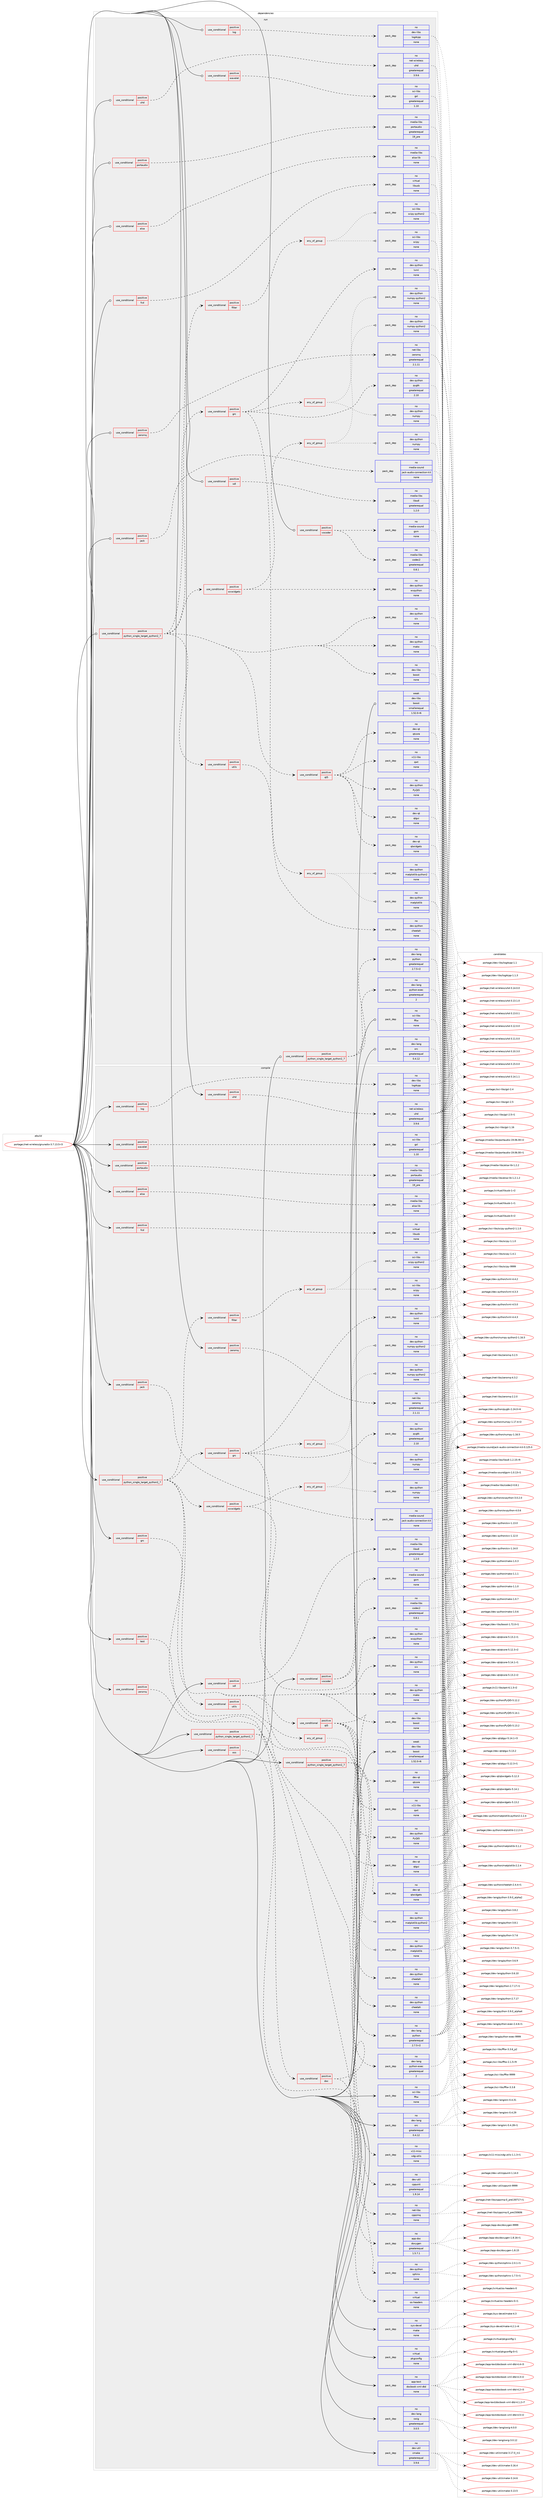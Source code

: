 digraph prolog {

# *************
# Graph options
# *************

newrank=true;
concentrate=true;
compound=true;
graph [rankdir=LR,fontname=Helvetica,fontsize=10,ranksep=1.5];#, ranksep=2.5, nodesep=0.2];
edge  [arrowhead=vee];
node  [fontname=Helvetica,fontsize=10];

# **********
# The ebuild
# **********

subgraph cluster_leftcol {
color=gray;
rank=same;
label=<<i>ebuild</i>>;
id [label="portage://net-wireless/gnuradio-3.7.13.5-r3", color=red, width=4, href="../net-wireless/gnuradio-3.7.13.5-r3.svg"];
}

# ****************
# The dependencies
# ****************

subgraph cluster_midcol {
color=gray;
label=<<i>dependencies</i>>;
subgraph cluster_compile {
fillcolor="#eeeeee";
style=filled;
label=<<i>compile</i>>;
subgraph cond12714 {
dependency65513 [label=<<TABLE BORDER="0" CELLBORDER="1" CELLSPACING="0" CELLPADDING="4"><TR><TD ROWSPAN="3" CELLPADDING="10">use_conditional</TD></TR><TR><TD>positive</TD></TR><TR><TD>alsa</TD></TR></TABLE>>, shape=none, color=red];
subgraph pack51496 {
dependency65514 [label=<<TABLE BORDER="0" CELLBORDER="1" CELLSPACING="0" CELLPADDING="4" WIDTH="220"><TR><TD ROWSPAN="6" CELLPADDING="30">pack_dep</TD></TR><TR><TD WIDTH="110">no</TD></TR><TR><TD>media-libs</TD></TR><TR><TD>alsa-lib</TD></TR><TR><TD>none</TD></TR><TR><TD></TD></TR></TABLE>>, shape=none, color=blue];
}
dependency65513:e -> dependency65514:w [weight=20,style="dashed",arrowhead="vee"];
}
id:e -> dependency65513:w [weight=20,style="solid",arrowhead="vee"];
subgraph cond12715 {
dependency65515 [label=<<TABLE BORDER="0" CELLBORDER="1" CELLSPACING="0" CELLPADDING="4"><TR><TD ROWSPAN="3" CELLPADDING="10">use_conditional</TD></TR><TR><TD>positive</TD></TR><TR><TD>fcd</TD></TR></TABLE>>, shape=none, color=red];
subgraph pack51497 {
dependency65516 [label=<<TABLE BORDER="0" CELLBORDER="1" CELLSPACING="0" CELLPADDING="4" WIDTH="220"><TR><TD ROWSPAN="6" CELLPADDING="30">pack_dep</TD></TR><TR><TD WIDTH="110">no</TD></TR><TR><TD>virtual</TD></TR><TR><TD>libusb</TD></TR><TR><TD>none</TD></TR><TR><TD></TD></TR></TABLE>>, shape=none, color=blue];
}
dependency65515:e -> dependency65516:w [weight=20,style="dashed",arrowhead="vee"];
}
id:e -> dependency65515:w [weight=20,style="solid",arrowhead="vee"];
subgraph cond12716 {
dependency65517 [label=<<TABLE BORDER="0" CELLBORDER="1" CELLSPACING="0" CELLPADDING="4"><TR><TD ROWSPAN="3" CELLPADDING="10">use_conditional</TD></TR><TR><TD>positive</TD></TR><TR><TD>grc</TD></TR></TABLE>>, shape=none, color=red];
subgraph pack51498 {
dependency65518 [label=<<TABLE BORDER="0" CELLBORDER="1" CELLSPACING="0" CELLPADDING="4" WIDTH="220"><TR><TD ROWSPAN="6" CELLPADDING="30">pack_dep</TD></TR><TR><TD WIDTH="110">no</TD></TR><TR><TD>x11-misc</TD></TR><TR><TD>xdg-utils</TD></TR><TR><TD>none</TD></TR><TR><TD></TD></TR></TABLE>>, shape=none, color=blue];
}
dependency65517:e -> dependency65518:w [weight=20,style="dashed",arrowhead="vee"];
}
id:e -> dependency65517:w [weight=20,style="solid",arrowhead="vee"];
subgraph cond12717 {
dependency65519 [label=<<TABLE BORDER="0" CELLBORDER="1" CELLSPACING="0" CELLPADDING="4"><TR><TD ROWSPAN="3" CELLPADDING="10">use_conditional</TD></TR><TR><TD>positive</TD></TR><TR><TD>jack</TD></TR></TABLE>>, shape=none, color=red];
subgraph pack51499 {
dependency65520 [label=<<TABLE BORDER="0" CELLBORDER="1" CELLSPACING="0" CELLPADDING="4" WIDTH="220"><TR><TD ROWSPAN="6" CELLPADDING="30">pack_dep</TD></TR><TR><TD WIDTH="110">no</TD></TR><TR><TD>media-sound</TD></TR><TR><TD>jack-audio-connection-kit</TD></TR><TR><TD>none</TD></TR><TR><TD></TD></TR></TABLE>>, shape=none, color=blue];
}
dependency65519:e -> dependency65520:w [weight=20,style="dashed",arrowhead="vee"];
}
id:e -> dependency65519:w [weight=20,style="solid",arrowhead="vee"];
subgraph cond12718 {
dependency65521 [label=<<TABLE BORDER="0" CELLBORDER="1" CELLSPACING="0" CELLPADDING="4"><TR><TD ROWSPAN="3" CELLPADDING="10">use_conditional</TD></TR><TR><TD>positive</TD></TR><TR><TD>log</TD></TR></TABLE>>, shape=none, color=red];
subgraph pack51500 {
dependency65522 [label=<<TABLE BORDER="0" CELLBORDER="1" CELLSPACING="0" CELLPADDING="4" WIDTH="220"><TR><TD ROWSPAN="6" CELLPADDING="30">pack_dep</TD></TR><TR><TD WIDTH="110">no</TD></TR><TR><TD>dev-libs</TD></TR><TR><TD>log4cpp</TD></TR><TR><TD>none</TD></TR><TR><TD></TD></TR></TABLE>>, shape=none, color=blue];
}
dependency65521:e -> dependency65522:w [weight=20,style="dashed",arrowhead="vee"];
}
id:e -> dependency65521:w [weight=20,style="solid",arrowhead="vee"];
subgraph cond12719 {
dependency65523 [label=<<TABLE BORDER="0" CELLBORDER="1" CELLSPACING="0" CELLPADDING="4"><TR><TD ROWSPAN="3" CELLPADDING="10">use_conditional</TD></TR><TR><TD>positive</TD></TR><TR><TD>oss</TD></TR></TABLE>>, shape=none, color=red];
subgraph pack51501 {
dependency65524 [label=<<TABLE BORDER="0" CELLBORDER="1" CELLSPACING="0" CELLPADDING="4" WIDTH="220"><TR><TD ROWSPAN="6" CELLPADDING="30">pack_dep</TD></TR><TR><TD WIDTH="110">no</TD></TR><TR><TD>virtual</TD></TR><TR><TD>os-headers</TD></TR><TR><TD>none</TD></TR><TR><TD></TD></TR></TABLE>>, shape=none, color=blue];
}
dependency65523:e -> dependency65524:w [weight=20,style="dashed",arrowhead="vee"];
}
id:e -> dependency65523:w [weight=20,style="solid",arrowhead="vee"];
subgraph cond12720 {
dependency65525 [label=<<TABLE BORDER="0" CELLBORDER="1" CELLSPACING="0" CELLPADDING="4"><TR><TD ROWSPAN="3" CELLPADDING="10">use_conditional</TD></TR><TR><TD>positive</TD></TR><TR><TD>portaudio</TD></TR></TABLE>>, shape=none, color=red];
subgraph pack51502 {
dependency65526 [label=<<TABLE BORDER="0" CELLBORDER="1" CELLSPACING="0" CELLPADDING="4" WIDTH="220"><TR><TD ROWSPAN="6" CELLPADDING="30">pack_dep</TD></TR><TR><TD WIDTH="110">no</TD></TR><TR><TD>media-libs</TD></TR><TR><TD>portaudio</TD></TR><TR><TD>greaterequal</TD></TR><TR><TD>19_pre</TD></TR></TABLE>>, shape=none, color=blue];
}
dependency65525:e -> dependency65526:w [weight=20,style="dashed",arrowhead="vee"];
}
id:e -> dependency65525:w [weight=20,style="solid",arrowhead="vee"];
subgraph cond12721 {
dependency65527 [label=<<TABLE BORDER="0" CELLBORDER="1" CELLSPACING="0" CELLPADDING="4"><TR><TD ROWSPAN="3" CELLPADDING="10">use_conditional</TD></TR><TR><TD>positive</TD></TR><TR><TD>python_single_target_python2_7</TD></TR></TABLE>>, shape=none, color=red];
subgraph pack51503 {
dependency65528 [label=<<TABLE BORDER="0" CELLBORDER="1" CELLSPACING="0" CELLPADDING="4" WIDTH="220"><TR><TD ROWSPAN="6" CELLPADDING="30">pack_dep</TD></TR><TR><TD WIDTH="110">no</TD></TR><TR><TD>dev-lang</TD></TR><TR><TD>python</TD></TR><TR><TD>greaterequal</TD></TR><TR><TD>2.7.5-r2</TD></TR></TABLE>>, shape=none, color=blue];
}
dependency65527:e -> dependency65528:w [weight=20,style="dashed",arrowhead="vee"];
subgraph pack51504 {
dependency65529 [label=<<TABLE BORDER="0" CELLBORDER="1" CELLSPACING="0" CELLPADDING="4" WIDTH="220"><TR><TD ROWSPAN="6" CELLPADDING="30">pack_dep</TD></TR><TR><TD WIDTH="110">no</TD></TR><TR><TD>dev-lang</TD></TR><TR><TD>python-exec</TD></TR><TR><TD>greaterequal</TD></TR><TR><TD>2</TD></TR></TABLE>>, shape=none, color=blue];
}
dependency65527:e -> dependency65529:w [weight=20,style="dashed",arrowhead="vee"];
}
id:e -> dependency65527:w [weight=20,style="solid",arrowhead="vee"];
subgraph cond12722 {
dependency65530 [label=<<TABLE BORDER="0" CELLBORDER="1" CELLSPACING="0" CELLPADDING="4"><TR><TD ROWSPAN="3" CELLPADDING="10">use_conditional</TD></TR><TR><TD>positive</TD></TR><TR><TD>python_single_target_python2_7</TD></TR></TABLE>>, shape=none, color=red];
subgraph pack51505 {
dependency65531 [label=<<TABLE BORDER="0" CELLBORDER="1" CELLSPACING="0" CELLPADDING="4" WIDTH="220"><TR><TD ROWSPAN="6" CELLPADDING="30">pack_dep</TD></TR><TR><TD WIDTH="110">no</TD></TR><TR><TD>dev-libs</TD></TR><TR><TD>boost</TD></TR><TR><TD>none</TD></TR><TR><TD></TD></TR></TABLE>>, shape=none, color=blue];
}
dependency65530:e -> dependency65531:w [weight=20,style="dashed",arrowhead="vee"];
subgraph pack51506 {
dependency65532 [label=<<TABLE BORDER="0" CELLBORDER="1" CELLSPACING="0" CELLPADDING="4" WIDTH="220"><TR><TD ROWSPAN="6" CELLPADDING="30">pack_dep</TD></TR><TR><TD WIDTH="110">no</TD></TR><TR><TD>dev-python</TD></TR><TR><TD>mako</TD></TR><TR><TD>none</TD></TR><TR><TD></TD></TR></TABLE>>, shape=none, color=blue];
}
dependency65530:e -> dependency65532:w [weight=20,style="dashed",arrowhead="vee"];
subgraph pack51507 {
dependency65533 [label=<<TABLE BORDER="0" CELLBORDER="1" CELLSPACING="0" CELLPADDING="4" WIDTH="220"><TR><TD ROWSPAN="6" CELLPADDING="30">pack_dep</TD></TR><TR><TD WIDTH="110">no</TD></TR><TR><TD>dev-python</TD></TR><TR><TD>six</TD></TR><TR><TD>none</TD></TR><TR><TD></TD></TR></TABLE>>, shape=none, color=blue];
}
dependency65530:e -> dependency65533:w [weight=20,style="dashed",arrowhead="vee"];
subgraph cond12723 {
dependency65534 [label=<<TABLE BORDER="0" CELLBORDER="1" CELLSPACING="0" CELLPADDING="4"><TR><TD ROWSPAN="3" CELLPADDING="10">use_conditional</TD></TR><TR><TD>positive</TD></TR><TR><TD>filter</TD></TR></TABLE>>, shape=none, color=red];
subgraph any1248 {
dependency65535 [label=<<TABLE BORDER="0" CELLBORDER="1" CELLSPACING="0" CELLPADDING="4"><TR><TD CELLPADDING="10">any_of_group</TD></TR></TABLE>>, shape=none, color=red];subgraph pack51508 {
dependency65536 [label=<<TABLE BORDER="0" CELLBORDER="1" CELLSPACING="0" CELLPADDING="4" WIDTH="220"><TR><TD ROWSPAN="6" CELLPADDING="30">pack_dep</TD></TR><TR><TD WIDTH="110">no</TD></TR><TR><TD>sci-libs</TD></TR><TR><TD>scipy-python2</TD></TR><TR><TD>none</TD></TR><TR><TD></TD></TR></TABLE>>, shape=none, color=blue];
}
dependency65535:e -> dependency65536:w [weight=20,style="dotted",arrowhead="oinv"];
subgraph pack51509 {
dependency65537 [label=<<TABLE BORDER="0" CELLBORDER="1" CELLSPACING="0" CELLPADDING="4" WIDTH="220"><TR><TD ROWSPAN="6" CELLPADDING="30">pack_dep</TD></TR><TR><TD WIDTH="110">no</TD></TR><TR><TD>sci-libs</TD></TR><TR><TD>scipy</TD></TR><TR><TD>none</TD></TR><TR><TD></TD></TR></TABLE>>, shape=none, color=blue];
}
dependency65535:e -> dependency65537:w [weight=20,style="dotted",arrowhead="oinv"];
}
dependency65534:e -> dependency65535:w [weight=20,style="dashed",arrowhead="vee"];
}
dependency65530:e -> dependency65534:w [weight=20,style="dashed",arrowhead="vee"];
subgraph cond12724 {
dependency65538 [label=<<TABLE BORDER="0" CELLBORDER="1" CELLSPACING="0" CELLPADDING="4"><TR><TD ROWSPAN="3" CELLPADDING="10">use_conditional</TD></TR><TR><TD>positive</TD></TR><TR><TD>grc</TD></TR></TABLE>>, shape=none, color=red];
subgraph pack51510 {
dependency65539 [label=<<TABLE BORDER="0" CELLBORDER="1" CELLSPACING="0" CELLPADDING="4" WIDTH="220"><TR><TD ROWSPAN="6" CELLPADDING="30">pack_dep</TD></TR><TR><TD WIDTH="110">no</TD></TR><TR><TD>dev-python</TD></TR><TR><TD>cheetah</TD></TR><TR><TD>none</TD></TR><TR><TD></TD></TR></TABLE>>, shape=none, color=blue];
}
dependency65538:e -> dependency65539:w [weight=20,style="dashed",arrowhead="vee"];
subgraph pack51511 {
dependency65540 [label=<<TABLE BORDER="0" CELLBORDER="1" CELLSPACING="0" CELLPADDING="4" WIDTH="220"><TR><TD ROWSPAN="6" CELLPADDING="30">pack_dep</TD></TR><TR><TD WIDTH="110">no</TD></TR><TR><TD>dev-python</TD></TR><TR><TD>lxml</TD></TR><TR><TD>none</TD></TR><TR><TD></TD></TR></TABLE>>, shape=none, color=blue];
}
dependency65538:e -> dependency65540:w [weight=20,style="dashed",arrowhead="vee"];
subgraph pack51512 {
dependency65541 [label=<<TABLE BORDER="0" CELLBORDER="1" CELLSPACING="0" CELLPADDING="4" WIDTH="220"><TR><TD ROWSPAN="6" CELLPADDING="30">pack_dep</TD></TR><TR><TD WIDTH="110">no</TD></TR><TR><TD>dev-python</TD></TR><TR><TD>pygtk</TD></TR><TR><TD>greaterequal</TD></TR><TR><TD>2.10</TD></TR></TABLE>>, shape=none, color=blue];
}
dependency65538:e -> dependency65541:w [weight=20,style="dashed",arrowhead="vee"];
subgraph any1249 {
dependency65542 [label=<<TABLE BORDER="0" CELLBORDER="1" CELLSPACING="0" CELLPADDING="4"><TR><TD CELLPADDING="10">any_of_group</TD></TR></TABLE>>, shape=none, color=red];subgraph pack51513 {
dependency65543 [label=<<TABLE BORDER="0" CELLBORDER="1" CELLSPACING="0" CELLPADDING="4" WIDTH="220"><TR><TD ROWSPAN="6" CELLPADDING="30">pack_dep</TD></TR><TR><TD WIDTH="110">no</TD></TR><TR><TD>dev-python</TD></TR><TR><TD>numpy-python2</TD></TR><TR><TD>none</TD></TR><TR><TD></TD></TR></TABLE>>, shape=none, color=blue];
}
dependency65542:e -> dependency65543:w [weight=20,style="dotted",arrowhead="oinv"];
subgraph pack51514 {
dependency65544 [label=<<TABLE BORDER="0" CELLBORDER="1" CELLSPACING="0" CELLPADDING="4" WIDTH="220"><TR><TD ROWSPAN="6" CELLPADDING="30">pack_dep</TD></TR><TR><TD WIDTH="110">no</TD></TR><TR><TD>dev-python</TD></TR><TR><TD>numpy</TD></TR><TR><TD>none</TD></TR><TR><TD></TD></TR></TABLE>>, shape=none, color=blue];
}
dependency65542:e -> dependency65544:w [weight=20,style="dotted",arrowhead="oinv"];
}
dependency65538:e -> dependency65542:w [weight=20,style="dashed",arrowhead="vee"];
}
dependency65530:e -> dependency65538:w [weight=20,style="dashed",arrowhead="vee"];
subgraph cond12725 {
dependency65545 [label=<<TABLE BORDER="0" CELLBORDER="1" CELLSPACING="0" CELLPADDING="4"><TR><TD ROWSPAN="3" CELLPADDING="10">use_conditional</TD></TR><TR><TD>positive</TD></TR><TR><TD>qt5</TD></TR></TABLE>>, shape=none, color=red];
subgraph pack51515 {
dependency65546 [label=<<TABLE BORDER="0" CELLBORDER="1" CELLSPACING="0" CELLPADDING="4" WIDTH="220"><TR><TD ROWSPAN="6" CELLPADDING="30">pack_dep</TD></TR><TR><TD WIDTH="110">no</TD></TR><TR><TD>dev-python</TD></TR><TR><TD>PyQt5</TD></TR><TR><TD>none</TD></TR><TR><TD></TD></TR></TABLE>>, shape=none, color=blue];
}
dependency65545:e -> dependency65546:w [weight=20,style="dashed",arrowhead="vee"];
subgraph pack51516 {
dependency65547 [label=<<TABLE BORDER="0" CELLBORDER="1" CELLSPACING="0" CELLPADDING="4" WIDTH="220"><TR><TD ROWSPAN="6" CELLPADDING="30">pack_dep</TD></TR><TR><TD WIDTH="110">no</TD></TR><TR><TD>dev-qt</TD></TR><TR><TD>qtcore</TD></TR><TR><TD>none</TD></TR><TR><TD></TD></TR></TABLE>>, shape=none, color=blue];
}
dependency65545:e -> dependency65547:w [weight=20,style="dashed",arrowhead="vee"];
subgraph pack51517 {
dependency65548 [label=<<TABLE BORDER="0" CELLBORDER="1" CELLSPACING="0" CELLPADDING="4" WIDTH="220"><TR><TD ROWSPAN="6" CELLPADDING="30">pack_dep</TD></TR><TR><TD WIDTH="110">no</TD></TR><TR><TD>dev-qt</TD></TR><TR><TD>qtgui</TD></TR><TR><TD>none</TD></TR><TR><TD></TD></TR></TABLE>>, shape=none, color=blue];
}
dependency65545:e -> dependency65548:w [weight=20,style="dashed",arrowhead="vee"];
subgraph pack51518 {
dependency65549 [label=<<TABLE BORDER="0" CELLBORDER="1" CELLSPACING="0" CELLPADDING="4" WIDTH="220"><TR><TD ROWSPAN="6" CELLPADDING="30">pack_dep</TD></TR><TR><TD WIDTH="110">no</TD></TR><TR><TD>x11-libs</TD></TR><TR><TD>qwt</TD></TR><TR><TD>none</TD></TR><TR><TD></TD></TR></TABLE>>, shape=none, color=blue];
}
dependency65545:e -> dependency65549:w [weight=20,style="dashed",arrowhead="vee"];
subgraph pack51519 {
dependency65550 [label=<<TABLE BORDER="0" CELLBORDER="1" CELLSPACING="0" CELLPADDING="4" WIDTH="220"><TR><TD ROWSPAN="6" CELLPADDING="30">pack_dep</TD></TR><TR><TD WIDTH="110">no</TD></TR><TR><TD>dev-qt</TD></TR><TR><TD>qtwidgets</TD></TR><TR><TD>none</TD></TR><TR><TD></TD></TR></TABLE>>, shape=none, color=blue];
}
dependency65545:e -> dependency65550:w [weight=20,style="dashed",arrowhead="vee"];
}
dependency65530:e -> dependency65545:w [weight=20,style="dashed",arrowhead="vee"];
subgraph cond12726 {
dependency65551 [label=<<TABLE BORDER="0" CELLBORDER="1" CELLSPACING="0" CELLPADDING="4"><TR><TD ROWSPAN="3" CELLPADDING="10">use_conditional</TD></TR><TR><TD>positive</TD></TR><TR><TD>utils</TD></TR></TABLE>>, shape=none, color=red];
subgraph any1250 {
dependency65552 [label=<<TABLE BORDER="0" CELLBORDER="1" CELLSPACING="0" CELLPADDING="4"><TR><TD CELLPADDING="10">any_of_group</TD></TR></TABLE>>, shape=none, color=red];subgraph pack51520 {
dependency65553 [label=<<TABLE BORDER="0" CELLBORDER="1" CELLSPACING="0" CELLPADDING="4" WIDTH="220"><TR><TD ROWSPAN="6" CELLPADDING="30">pack_dep</TD></TR><TR><TD WIDTH="110">no</TD></TR><TR><TD>dev-python</TD></TR><TR><TD>matplotlib-python2</TD></TR><TR><TD>none</TD></TR><TR><TD></TD></TR></TABLE>>, shape=none, color=blue];
}
dependency65552:e -> dependency65553:w [weight=20,style="dotted",arrowhead="oinv"];
subgraph pack51521 {
dependency65554 [label=<<TABLE BORDER="0" CELLBORDER="1" CELLSPACING="0" CELLPADDING="4" WIDTH="220"><TR><TD ROWSPAN="6" CELLPADDING="30">pack_dep</TD></TR><TR><TD WIDTH="110">no</TD></TR><TR><TD>dev-python</TD></TR><TR><TD>matplotlib</TD></TR><TR><TD>none</TD></TR><TR><TD></TD></TR></TABLE>>, shape=none, color=blue];
}
dependency65552:e -> dependency65554:w [weight=20,style="dotted",arrowhead="oinv"];
}
dependency65551:e -> dependency65552:w [weight=20,style="dashed",arrowhead="vee"];
}
dependency65530:e -> dependency65551:w [weight=20,style="dashed",arrowhead="vee"];
subgraph cond12727 {
dependency65555 [label=<<TABLE BORDER="0" CELLBORDER="1" CELLSPACING="0" CELLPADDING="4"><TR><TD ROWSPAN="3" CELLPADDING="10">use_conditional</TD></TR><TR><TD>positive</TD></TR><TR><TD>wxwidgets</TD></TR></TABLE>>, shape=none, color=red];
subgraph pack51522 {
dependency65556 [label=<<TABLE BORDER="0" CELLBORDER="1" CELLSPACING="0" CELLPADDING="4" WIDTH="220"><TR><TD ROWSPAN="6" CELLPADDING="30">pack_dep</TD></TR><TR><TD WIDTH="110">no</TD></TR><TR><TD>dev-python</TD></TR><TR><TD>wxpython</TD></TR><TR><TD>none</TD></TR><TR><TD></TD></TR></TABLE>>, shape=none, color=blue];
}
dependency65555:e -> dependency65556:w [weight=20,style="dashed",arrowhead="vee"];
subgraph any1251 {
dependency65557 [label=<<TABLE BORDER="0" CELLBORDER="1" CELLSPACING="0" CELLPADDING="4"><TR><TD CELLPADDING="10">any_of_group</TD></TR></TABLE>>, shape=none, color=red];subgraph pack51523 {
dependency65558 [label=<<TABLE BORDER="0" CELLBORDER="1" CELLSPACING="0" CELLPADDING="4" WIDTH="220"><TR><TD ROWSPAN="6" CELLPADDING="30">pack_dep</TD></TR><TR><TD WIDTH="110">no</TD></TR><TR><TD>dev-python</TD></TR><TR><TD>numpy-python2</TD></TR><TR><TD>none</TD></TR><TR><TD></TD></TR></TABLE>>, shape=none, color=blue];
}
dependency65557:e -> dependency65558:w [weight=20,style="dotted",arrowhead="oinv"];
subgraph pack51524 {
dependency65559 [label=<<TABLE BORDER="0" CELLBORDER="1" CELLSPACING="0" CELLPADDING="4" WIDTH="220"><TR><TD ROWSPAN="6" CELLPADDING="30">pack_dep</TD></TR><TR><TD WIDTH="110">no</TD></TR><TR><TD>dev-python</TD></TR><TR><TD>numpy</TD></TR><TR><TD>none</TD></TR><TR><TD></TD></TR></TABLE>>, shape=none, color=blue];
}
dependency65557:e -> dependency65559:w [weight=20,style="dotted",arrowhead="oinv"];
}
dependency65555:e -> dependency65557:w [weight=20,style="dashed",arrowhead="vee"];
}
dependency65530:e -> dependency65555:w [weight=20,style="dashed",arrowhead="vee"];
}
id:e -> dependency65530:w [weight=20,style="solid",arrowhead="vee"];
subgraph cond12728 {
dependency65560 [label=<<TABLE BORDER="0" CELLBORDER="1" CELLSPACING="0" CELLPADDING="4"><TR><TD ROWSPAN="3" CELLPADDING="10">use_conditional</TD></TR><TR><TD>positive</TD></TR><TR><TD>python_single_target_python2_7</TD></TR></TABLE>>, shape=none, color=red];
subgraph pack51525 {
dependency65561 [label=<<TABLE BORDER="0" CELLBORDER="1" CELLSPACING="0" CELLPADDING="4" WIDTH="220"><TR><TD ROWSPAN="6" CELLPADDING="30">pack_dep</TD></TR><TR><TD WIDTH="110">no</TD></TR><TR><TD>dev-python</TD></TR><TR><TD>cheetah</TD></TR><TR><TD>none</TD></TR><TR><TD></TD></TR></TABLE>>, shape=none, color=blue];
}
dependency65560:e -> dependency65561:w [weight=20,style="dashed",arrowhead="vee"];
subgraph cond12729 {
dependency65562 [label=<<TABLE BORDER="0" CELLBORDER="1" CELLSPACING="0" CELLPADDING="4"><TR><TD ROWSPAN="3" CELLPADDING="10">use_conditional</TD></TR><TR><TD>positive</TD></TR><TR><TD>doc</TD></TR></TABLE>>, shape=none, color=red];
subgraph pack51526 {
dependency65563 [label=<<TABLE BORDER="0" CELLBORDER="1" CELLSPACING="0" CELLPADDING="4" WIDTH="220"><TR><TD ROWSPAN="6" CELLPADDING="30">pack_dep</TD></TR><TR><TD WIDTH="110">no</TD></TR><TR><TD>app-doc</TD></TR><TR><TD>doxygen</TD></TR><TR><TD>greaterequal</TD></TR><TR><TD>1.5.7.1</TD></TR></TABLE>>, shape=none, color=blue];
}
dependency65562:e -> dependency65563:w [weight=20,style="dashed",arrowhead="vee"];
subgraph pack51527 {
dependency65564 [label=<<TABLE BORDER="0" CELLBORDER="1" CELLSPACING="0" CELLPADDING="4" WIDTH="220"><TR><TD ROWSPAN="6" CELLPADDING="30">pack_dep</TD></TR><TR><TD WIDTH="110">no</TD></TR><TR><TD>dev-python</TD></TR><TR><TD>sphinx</TD></TR><TR><TD>none</TD></TR><TR><TD></TD></TR></TABLE>>, shape=none, color=blue];
}
dependency65562:e -> dependency65564:w [weight=20,style="dashed",arrowhead="vee"];
}
dependency65560:e -> dependency65562:w [weight=20,style="dashed",arrowhead="vee"];
}
id:e -> dependency65560:w [weight=20,style="solid",arrowhead="vee"];
subgraph cond12730 {
dependency65565 [label=<<TABLE BORDER="0" CELLBORDER="1" CELLSPACING="0" CELLPADDING="4"><TR><TD ROWSPAN="3" CELLPADDING="10">use_conditional</TD></TR><TR><TD>positive</TD></TR><TR><TD>sdl</TD></TR></TABLE>>, shape=none, color=red];
subgraph pack51528 {
dependency65566 [label=<<TABLE BORDER="0" CELLBORDER="1" CELLSPACING="0" CELLPADDING="4" WIDTH="220"><TR><TD ROWSPAN="6" CELLPADDING="30">pack_dep</TD></TR><TR><TD WIDTH="110">no</TD></TR><TR><TD>media-libs</TD></TR><TR><TD>libsdl</TD></TR><TR><TD>greaterequal</TD></TR><TR><TD>1.2.0</TD></TR></TABLE>>, shape=none, color=blue];
}
dependency65565:e -> dependency65566:w [weight=20,style="dashed",arrowhead="vee"];
}
id:e -> dependency65565:w [weight=20,style="solid",arrowhead="vee"];
subgraph cond12731 {
dependency65567 [label=<<TABLE BORDER="0" CELLBORDER="1" CELLSPACING="0" CELLPADDING="4"><TR><TD ROWSPAN="3" CELLPADDING="10">use_conditional</TD></TR><TR><TD>positive</TD></TR><TR><TD>test</TD></TR></TABLE>>, shape=none, color=red];
subgraph pack51529 {
dependency65568 [label=<<TABLE BORDER="0" CELLBORDER="1" CELLSPACING="0" CELLPADDING="4" WIDTH="220"><TR><TD ROWSPAN="6" CELLPADDING="30">pack_dep</TD></TR><TR><TD WIDTH="110">no</TD></TR><TR><TD>dev-util</TD></TR><TR><TD>cppunit</TD></TR><TR><TD>greaterequal</TD></TR><TR><TD>1.9.14</TD></TR></TABLE>>, shape=none, color=blue];
}
dependency65567:e -> dependency65568:w [weight=20,style="dashed",arrowhead="vee"];
}
id:e -> dependency65567:w [weight=20,style="solid",arrowhead="vee"];
subgraph cond12732 {
dependency65569 [label=<<TABLE BORDER="0" CELLBORDER="1" CELLSPACING="0" CELLPADDING="4"><TR><TD ROWSPAN="3" CELLPADDING="10">use_conditional</TD></TR><TR><TD>positive</TD></TR><TR><TD>uhd</TD></TR></TABLE>>, shape=none, color=red];
subgraph pack51530 {
dependency65570 [label=<<TABLE BORDER="0" CELLBORDER="1" CELLSPACING="0" CELLPADDING="4" WIDTH="220"><TR><TD ROWSPAN="6" CELLPADDING="30">pack_dep</TD></TR><TR><TD WIDTH="110">no</TD></TR><TR><TD>net-wireless</TD></TR><TR><TD>uhd</TD></TR><TR><TD>greaterequal</TD></TR><TR><TD>3.9.6</TD></TR></TABLE>>, shape=none, color=blue];
}
dependency65569:e -> dependency65570:w [weight=20,style="dashed",arrowhead="vee"];
}
id:e -> dependency65569:w [weight=20,style="solid",arrowhead="vee"];
subgraph cond12733 {
dependency65571 [label=<<TABLE BORDER="0" CELLBORDER="1" CELLSPACING="0" CELLPADDING="4"><TR><TD ROWSPAN="3" CELLPADDING="10">use_conditional</TD></TR><TR><TD>positive</TD></TR><TR><TD>vocoder</TD></TR></TABLE>>, shape=none, color=red];
subgraph pack51531 {
dependency65572 [label=<<TABLE BORDER="0" CELLBORDER="1" CELLSPACING="0" CELLPADDING="4" WIDTH="220"><TR><TD ROWSPAN="6" CELLPADDING="30">pack_dep</TD></TR><TR><TD WIDTH="110">no</TD></TR><TR><TD>media-sound</TD></TR><TR><TD>gsm</TD></TR><TR><TD>none</TD></TR><TR><TD></TD></TR></TABLE>>, shape=none, color=blue];
}
dependency65571:e -> dependency65572:w [weight=20,style="dashed",arrowhead="vee"];
subgraph pack51532 {
dependency65573 [label=<<TABLE BORDER="0" CELLBORDER="1" CELLSPACING="0" CELLPADDING="4" WIDTH="220"><TR><TD ROWSPAN="6" CELLPADDING="30">pack_dep</TD></TR><TR><TD WIDTH="110">no</TD></TR><TR><TD>media-libs</TD></TR><TR><TD>codec2</TD></TR><TR><TD>greaterequal</TD></TR><TR><TD>0.8.1</TD></TR></TABLE>>, shape=none, color=blue];
}
dependency65571:e -> dependency65573:w [weight=20,style="dashed",arrowhead="vee"];
}
id:e -> dependency65571:w [weight=20,style="solid",arrowhead="vee"];
subgraph cond12734 {
dependency65574 [label=<<TABLE BORDER="0" CELLBORDER="1" CELLSPACING="0" CELLPADDING="4"><TR><TD ROWSPAN="3" CELLPADDING="10">use_conditional</TD></TR><TR><TD>positive</TD></TR><TR><TD>wavelet</TD></TR></TABLE>>, shape=none, color=red];
subgraph pack51533 {
dependency65575 [label=<<TABLE BORDER="0" CELLBORDER="1" CELLSPACING="0" CELLPADDING="4" WIDTH="220"><TR><TD ROWSPAN="6" CELLPADDING="30">pack_dep</TD></TR><TR><TD WIDTH="110">no</TD></TR><TR><TD>sci-libs</TD></TR><TR><TD>gsl</TD></TR><TR><TD>greaterequal</TD></TR><TR><TD>1.10</TD></TR></TABLE>>, shape=none, color=blue];
}
dependency65574:e -> dependency65575:w [weight=20,style="dashed",arrowhead="vee"];
}
id:e -> dependency65574:w [weight=20,style="solid",arrowhead="vee"];
subgraph cond12735 {
dependency65576 [label=<<TABLE BORDER="0" CELLBORDER="1" CELLSPACING="0" CELLPADDING="4"><TR><TD ROWSPAN="3" CELLPADDING="10">use_conditional</TD></TR><TR><TD>positive</TD></TR><TR><TD>zeromq</TD></TR></TABLE>>, shape=none, color=red];
subgraph pack51534 {
dependency65577 [label=<<TABLE BORDER="0" CELLBORDER="1" CELLSPACING="0" CELLPADDING="4" WIDTH="220"><TR><TD ROWSPAN="6" CELLPADDING="30">pack_dep</TD></TR><TR><TD WIDTH="110">no</TD></TR><TR><TD>net-libs</TD></TR><TR><TD>cppzmq</TD></TR><TR><TD>none</TD></TR><TR><TD></TD></TR></TABLE>>, shape=none, color=blue];
}
dependency65576:e -> dependency65577:w [weight=20,style="dashed",arrowhead="vee"];
}
id:e -> dependency65576:w [weight=20,style="solid",arrowhead="vee"];
subgraph cond12736 {
dependency65578 [label=<<TABLE BORDER="0" CELLBORDER="1" CELLSPACING="0" CELLPADDING="4"><TR><TD ROWSPAN="3" CELLPADDING="10">use_conditional</TD></TR><TR><TD>positive</TD></TR><TR><TD>zeromq</TD></TR></TABLE>>, shape=none, color=red];
subgraph pack51535 {
dependency65579 [label=<<TABLE BORDER="0" CELLBORDER="1" CELLSPACING="0" CELLPADDING="4" WIDTH="220"><TR><TD ROWSPAN="6" CELLPADDING="30">pack_dep</TD></TR><TR><TD WIDTH="110">no</TD></TR><TR><TD>net-libs</TD></TR><TR><TD>zeromq</TD></TR><TR><TD>greaterequal</TD></TR><TR><TD>2.1.11</TD></TR></TABLE>>, shape=none, color=blue];
}
dependency65578:e -> dependency65579:w [weight=20,style="dashed",arrowhead="vee"];
}
id:e -> dependency65578:w [weight=20,style="solid",arrowhead="vee"];
subgraph pack51536 {
dependency65580 [label=<<TABLE BORDER="0" CELLBORDER="1" CELLSPACING="0" CELLPADDING="4" WIDTH="220"><TR><TD ROWSPAN="6" CELLPADDING="30">pack_dep</TD></TR><TR><TD WIDTH="110">no</TD></TR><TR><TD>app-text</TD></TR><TR><TD>docbook-xml-dtd</TD></TR><TR><TD>none</TD></TR><TR><TD></TD></TR></TABLE>>, shape=none, color=blue];
}
id:e -> dependency65580:w [weight=20,style="solid",arrowhead="vee"];
subgraph pack51537 {
dependency65581 [label=<<TABLE BORDER="0" CELLBORDER="1" CELLSPACING="0" CELLPADDING="4" WIDTH="220"><TR><TD ROWSPAN="6" CELLPADDING="30">pack_dep</TD></TR><TR><TD WIDTH="110">no</TD></TR><TR><TD>dev-lang</TD></TR><TR><TD>orc</TD></TR><TR><TD>greaterequal</TD></TR><TR><TD>0.4.12</TD></TR></TABLE>>, shape=none, color=blue];
}
id:e -> dependency65581:w [weight=20,style="solid",arrowhead="vee"];
subgraph pack51538 {
dependency65582 [label=<<TABLE BORDER="0" CELLBORDER="1" CELLSPACING="0" CELLPADDING="4" WIDTH="220"><TR><TD ROWSPAN="6" CELLPADDING="30">pack_dep</TD></TR><TR><TD WIDTH="110">no</TD></TR><TR><TD>dev-lang</TD></TR><TR><TD>swig</TD></TR><TR><TD>greaterequal</TD></TR><TR><TD>3.0.5</TD></TR></TABLE>>, shape=none, color=blue];
}
id:e -> dependency65582:w [weight=20,style="solid",arrowhead="vee"];
subgraph pack51539 {
dependency65583 [label=<<TABLE BORDER="0" CELLBORDER="1" CELLSPACING="0" CELLPADDING="4" WIDTH="220"><TR><TD ROWSPAN="6" CELLPADDING="30">pack_dep</TD></TR><TR><TD WIDTH="110">no</TD></TR><TR><TD>dev-util</TD></TR><TR><TD>cmake</TD></TR><TR><TD>greaterequal</TD></TR><TR><TD>3.9.6</TD></TR></TABLE>>, shape=none, color=blue];
}
id:e -> dependency65583:w [weight=20,style="solid",arrowhead="vee"];
subgraph pack51540 {
dependency65584 [label=<<TABLE BORDER="0" CELLBORDER="1" CELLSPACING="0" CELLPADDING="4" WIDTH="220"><TR><TD ROWSPAN="6" CELLPADDING="30">pack_dep</TD></TR><TR><TD WIDTH="110">no</TD></TR><TR><TD>sci-libs</TD></TR><TR><TD>fftw</TD></TR><TR><TD>none</TD></TR><TR><TD></TD></TR></TABLE>>, shape=none, color=blue];
}
id:e -> dependency65584:w [weight=20,style="solid",arrowhead="vee"];
subgraph pack51541 {
dependency65585 [label=<<TABLE BORDER="0" CELLBORDER="1" CELLSPACING="0" CELLPADDING="4" WIDTH="220"><TR><TD ROWSPAN="6" CELLPADDING="30">pack_dep</TD></TR><TR><TD WIDTH="110">no</TD></TR><TR><TD>sys-devel</TD></TR><TR><TD>make</TD></TR><TR><TD>none</TD></TR><TR><TD></TD></TR></TABLE>>, shape=none, color=blue];
}
id:e -> dependency65585:w [weight=20,style="solid",arrowhead="vee"];
subgraph pack51542 {
dependency65586 [label=<<TABLE BORDER="0" CELLBORDER="1" CELLSPACING="0" CELLPADDING="4" WIDTH="220"><TR><TD ROWSPAN="6" CELLPADDING="30">pack_dep</TD></TR><TR><TD WIDTH="110">no</TD></TR><TR><TD>virtual</TD></TR><TR><TD>pkgconfig</TD></TR><TR><TD>none</TD></TR><TR><TD></TD></TR></TABLE>>, shape=none, color=blue];
}
id:e -> dependency65586:w [weight=20,style="solid",arrowhead="vee"];
subgraph pack51543 {
dependency65587 [label=<<TABLE BORDER="0" CELLBORDER="1" CELLSPACING="0" CELLPADDING="4" WIDTH="220"><TR><TD ROWSPAN="6" CELLPADDING="30">pack_dep</TD></TR><TR><TD WIDTH="110">weak</TD></TR><TR><TD>dev-libs</TD></TR><TR><TD>boost</TD></TR><TR><TD>smallerequal</TD></TR><TR><TD>1.52.0-r6</TD></TR></TABLE>>, shape=none, color=blue];
}
id:e -> dependency65587:w [weight=20,style="solid",arrowhead="vee"];
}
subgraph cluster_compileandrun {
fillcolor="#eeeeee";
style=filled;
label=<<i>compile and run</i>>;
}
subgraph cluster_run {
fillcolor="#eeeeee";
style=filled;
label=<<i>run</i>>;
subgraph cond12737 {
dependency65588 [label=<<TABLE BORDER="0" CELLBORDER="1" CELLSPACING="0" CELLPADDING="4"><TR><TD ROWSPAN="3" CELLPADDING="10">use_conditional</TD></TR><TR><TD>positive</TD></TR><TR><TD>alsa</TD></TR></TABLE>>, shape=none, color=red];
subgraph pack51544 {
dependency65589 [label=<<TABLE BORDER="0" CELLBORDER="1" CELLSPACING="0" CELLPADDING="4" WIDTH="220"><TR><TD ROWSPAN="6" CELLPADDING="30">pack_dep</TD></TR><TR><TD WIDTH="110">no</TD></TR><TR><TD>media-libs</TD></TR><TR><TD>alsa-lib</TD></TR><TR><TD>none</TD></TR><TR><TD></TD></TR></TABLE>>, shape=none, color=blue];
}
dependency65588:e -> dependency65589:w [weight=20,style="dashed",arrowhead="vee"];
}
id:e -> dependency65588:w [weight=20,style="solid",arrowhead="odot"];
subgraph cond12738 {
dependency65590 [label=<<TABLE BORDER="0" CELLBORDER="1" CELLSPACING="0" CELLPADDING="4"><TR><TD ROWSPAN="3" CELLPADDING="10">use_conditional</TD></TR><TR><TD>positive</TD></TR><TR><TD>fcd</TD></TR></TABLE>>, shape=none, color=red];
subgraph pack51545 {
dependency65591 [label=<<TABLE BORDER="0" CELLBORDER="1" CELLSPACING="0" CELLPADDING="4" WIDTH="220"><TR><TD ROWSPAN="6" CELLPADDING="30">pack_dep</TD></TR><TR><TD WIDTH="110">no</TD></TR><TR><TD>virtual</TD></TR><TR><TD>libusb</TD></TR><TR><TD>none</TD></TR><TR><TD></TD></TR></TABLE>>, shape=none, color=blue];
}
dependency65590:e -> dependency65591:w [weight=20,style="dashed",arrowhead="vee"];
}
id:e -> dependency65590:w [weight=20,style="solid",arrowhead="odot"];
subgraph cond12739 {
dependency65592 [label=<<TABLE BORDER="0" CELLBORDER="1" CELLSPACING="0" CELLPADDING="4"><TR><TD ROWSPAN="3" CELLPADDING="10">use_conditional</TD></TR><TR><TD>positive</TD></TR><TR><TD>jack</TD></TR></TABLE>>, shape=none, color=red];
subgraph pack51546 {
dependency65593 [label=<<TABLE BORDER="0" CELLBORDER="1" CELLSPACING="0" CELLPADDING="4" WIDTH="220"><TR><TD ROWSPAN="6" CELLPADDING="30">pack_dep</TD></TR><TR><TD WIDTH="110">no</TD></TR><TR><TD>media-sound</TD></TR><TR><TD>jack-audio-connection-kit</TD></TR><TR><TD>none</TD></TR><TR><TD></TD></TR></TABLE>>, shape=none, color=blue];
}
dependency65592:e -> dependency65593:w [weight=20,style="dashed",arrowhead="vee"];
}
id:e -> dependency65592:w [weight=20,style="solid",arrowhead="odot"];
subgraph cond12740 {
dependency65594 [label=<<TABLE BORDER="0" CELLBORDER="1" CELLSPACING="0" CELLPADDING="4"><TR><TD ROWSPAN="3" CELLPADDING="10">use_conditional</TD></TR><TR><TD>positive</TD></TR><TR><TD>log</TD></TR></TABLE>>, shape=none, color=red];
subgraph pack51547 {
dependency65595 [label=<<TABLE BORDER="0" CELLBORDER="1" CELLSPACING="0" CELLPADDING="4" WIDTH="220"><TR><TD ROWSPAN="6" CELLPADDING="30">pack_dep</TD></TR><TR><TD WIDTH="110">no</TD></TR><TR><TD>dev-libs</TD></TR><TR><TD>log4cpp</TD></TR><TR><TD>none</TD></TR><TR><TD></TD></TR></TABLE>>, shape=none, color=blue];
}
dependency65594:e -> dependency65595:w [weight=20,style="dashed",arrowhead="vee"];
}
id:e -> dependency65594:w [weight=20,style="solid",arrowhead="odot"];
subgraph cond12741 {
dependency65596 [label=<<TABLE BORDER="0" CELLBORDER="1" CELLSPACING="0" CELLPADDING="4"><TR><TD ROWSPAN="3" CELLPADDING="10">use_conditional</TD></TR><TR><TD>positive</TD></TR><TR><TD>portaudio</TD></TR></TABLE>>, shape=none, color=red];
subgraph pack51548 {
dependency65597 [label=<<TABLE BORDER="0" CELLBORDER="1" CELLSPACING="0" CELLPADDING="4" WIDTH="220"><TR><TD ROWSPAN="6" CELLPADDING="30">pack_dep</TD></TR><TR><TD WIDTH="110">no</TD></TR><TR><TD>media-libs</TD></TR><TR><TD>portaudio</TD></TR><TR><TD>greaterequal</TD></TR><TR><TD>19_pre</TD></TR></TABLE>>, shape=none, color=blue];
}
dependency65596:e -> dependency65597:w [weight=20,style="dashed",arrowhead="vee"];
}
id:e -> dependency65596:w [weight=20,style="solid",arrowhead="odot"];
subgraph cond12742 {
dependency65598 [label=<<TABLE BORDER="0" CELLBORDER="1" CELLSPACING="0" CELLPADDING="4"><TR><TD ROWSPAN="3" CELLPADDING="10">use_conditional</TD></TR><TR><TD>positive</TD></TR><TR><TD>python_single_target_python2_7</TD></TR></TABLE>>, shape=none, color=red];
subgraph pack51549 {
dependency65599 [label=<<TABLE BORDER="0" CELLBORDER="1" CELLSPACING="0" CELLPADDING="4" WIDTH="220"><TR><TD ROWSPAN="6" CELLPADDING="30">pack_dep</TD></TR><TR><TD WIDTH="110">no</TD></TR><TR><TD>dev-lang</TD></TR><TR><TD>python</TD></TR><TR><TD>greaterequal</TD></TR><TR><TD>2.7.5-r2</TD></TR></TABLE>>, shape=none, color=blue];
}
dependency65598:e -> dependency65599:w [weight=20,style="dashed",arrowhead="vee"];
subgraph pack51550 {
dependency65600 [label=<<TABLE BORDER="0" CELLBORDER="1" CELLSPACING="0" CELLPADDING="4" WIDTH="220"><TR><TD ROWSPAN="6" CELLPADDING="30">pack_dep</TD></TR><TR><TD WIDTH="110">no</TD></TR><TR><TD>dev-lang</TD></TR><TR><TD>python-exec</TD></TR><TR><TD>greaterequal</TD></TR><TR><TD>2</TD></TR></TABLE>>, shape=none, color=blue];
}
dependency65598:e -> dependency65600:w [weight=20,style="dashed",arrowhead="vee"];
}
id:e -> dependency65598:w [weight=20,style="solid",arrowhead="odot"];
subgraph cond12743 {
dependency65601 [label=<<TABLE BORDER="0" CELLBORDER="1" CELLSPACING="0" CELLPADDING="4"><TR><TD ROWSPAN="3" CELLPADDING="10">use_conditional</TD></TR><TR><TD>positive</TD></TR><TR><TD>python_single_target_python2_7</TD></TR></TABLE>>, shape=none, color=red];
subgraph pack51551 {
dependency65602 [label=<<TABLE BORDER="0" CELLBORDER="1" CELLSPACING="0" CELLPADDING="4" WIDTH="220"><TR><TD ROWSPAN="6" CELLPADDING="30">pack_dep</TD></TR><TR><TD WIDTH="110">no</TD></TR><TR><TD>dev-libs</TD></TR><TR><TD>boost</TD></TR><TR><TD>none</TD></TR><TR><TD></TD></TR></TABLE>>, shape=none, color=blue];
}
dependency65601:e -> dependency65602:w [weight=20,style="dashed",arrowhead="vee"];
subgraph pack51552 {
dependency65603 [label=<<TABLE BORDER="0" CELLBORDER="1" CELLSPACING="0" CELLPADDING="4" WIDTH="220"><TR><TD ROWSPAN="6" CELLPADDING="30">pack_dep</TD></TR><TR><TD WIDTH="110">no</TD></TR><TR><TD>dev-python</TD></TR><TR><TD>mako</TD></TR><TR><TD>none</TD></TR><TR><TD></TD></TR></TABLE>>, shape=none, color=blue];
}
dependency65601:e -> dependency65603:w [weight=20,style="dashed",arrowhead="vee"];
subgraph pack51553 {
dependency65604 [label=<<TABLE BORDER="0" CELLBORDER="1" CELLSPACING="0" CELLPADDING="4" WIDTH="220"><TR><TD ROWSPAN="6" CELLPADDING="30">pack_dep</TD></TR><TR><TD WIDTH="110">no</TD></TR><TR><TD>dev-python</TD></TR><TR><TD>six</TD></TR><TR><TD>none</TD></TR><TR><TD></TD></TR></TABLE>>, shape=none, color=blue];
}
dependency65601:e -> dependency65604:w [weight=20,style="dashed",arrowhead="vee"];
subgraph cond12744 {
dependency65605 [label=<<TABLE BORDER="0" CELLBORDER="1" CELLSPACING="0" CELLPADDING="4"><TR><TD ROWSPAN="3" CELLPADDING="10">use_conditional</TD></TR><TR><TD>positive</TD></TR><TR><TD>filter</TD></TR></TABLE>>, shape=none, color=red];
subgraph any1252 {
dependency65606 [label=<<TABLE BORDER="0" CELLBORDER="1" CELLSPACING="0" CELLPADDING="4"><TR><TD CELLPADDING="10">any_of_group</TD></TR></TABLE>>, shape=none, color=red];subgraph pack51554 {
dependency65607 [label=<<TABLE BORDER="0" CELLBORDER="1" CELLSPACING="0" CELLPADDING="4" WIDTH="220"><TR><TD ROWSPAN="6" CELLPADDING="30">pack_dep</TD></TR><TR><TD WIDTH="110">no</TD></TR><TR><TD>sci-libs</TD></TR><TR><TD>scipy-python2</TD></TR><TR><TD>none</TD></TR><TR><TD></TD></TR></TABLE>>, shape=none, color=blue];
}
dependency65606:e -> dependency65607:w [weight=20,style="dotted",arrowhead="oinv"];
subgraph pack51555 {
dependency65608 [label=<<TABLE BORDER="0" CELLBORDER="1" CELLSPACING="0" CELLPADDING="4" WIDTH="220"><TR><TD ROWSPAN="6" CELLPADDING="30">pack_dep</TD></TR><TR><TD WIDTH="110">no</TD></TR><TR><TD>sci-libs</TD></TR><TR><TD>scipy</TD></TR><TR><TD>none</TD></TR><TR><TD></TD></TR></TABLE>>, shape=none, color=blue];
}
dependency65606:e -> dependency65608:w [weight=20,style="dotted",arrowhead="oinv"];
}
dependency65605:e -> dependency65606:w [weight=20,style="dashed",arrowhead="vee"];
}
dependency65601:e -> dependency65605:w [weight=20,style="dashed",arrowhead="vee"];
subgraph cond12745 {
dependency65609 [label=<<TABLE BORDER="0" CELLBORDER="1" CELLSPACING="0" CELLPADDING="4"><TR><TD ROWSPAN="3" CELLPADDING="10">use_conditional</TD></TR><TR><TD>positive</TD></TR><TR><TD>grc</TD></TR></TABLE>>, shape=none, color=red];
subgraph pack51556 {
dependency65610 [label=<<TABLE BORDER="0" CELLBORDER="1" CELLSPACING="0" CELLPADDING="4" WIDTH="220"><TR><TD ROWSPAN="6" CELLPADDING="30">pack_dep</TD></TR><TR><TD WIDTH="110">no</TD></TR><TR><TD>dev-python</TD></TR><TR><TD>cheetah</TD></TR><TR><TD>none</TD></TR><TR><TD></TD></TR></TABLE>>, shape=none, color=blue];
}
dependency65609:e -> dependency65610:w [weight=20,style="dashed",arrowhead="vee"];
subgraph pack51557 {
dependency65611 [label=<<TABLE BORDER="0" CELLBORDER="1" CELLSPACING="0" CELLPADDING="4" WIDTH="220"><TR><TD ROWSPAN="6" CELLPADDING="30">pack_dep</TD></TR><TR><TD WIDTH="110">no</TD></TR><TR><TD>dev-python</TD></TR><TR><TD>lxml</TD></TR><TR><TD>none</TD></TR><TR><TD></TD></TR></TABLE>>, shape=none, color=blue];
}
dependency65609:e -> dependency65611:w [weight=20,style="dashed",arrowhead="vee"];
subgraph pack51558 {
dependency65612 [label=<<TABLE BORDER="0" CELLBORDER="1" CELLSPACING="0" CELLPADDING="4" WIDTH="220"><TR><TD ROWSPAN="6" CELLPADDING="30">pack_dep</TD></TR><TR><TD WIDTH="110">no</TD></TR><TR><TD>dev-python</TD></TR><TR><TD>pygtk</TD></TR><TR><TD>greaterequal</TD></TR><TR><TD>2.10</TD></TR></TABLE>>, shape=none, color=blue];
}
dependency65609:e -> dependency65612:w [weight=20,style="dashed",arrowhead="vee"];
subgraph any1253 {
dependency65613 [label=<<TABLE BORDER="0" CELLBORDER="1" CELLSPACING="0" CELLPADDING="4"><TR><TD CELLPADDING="10">any_of_group</TD></TR></TABLE>>, shape=none, color=red];subgraph pack51559 {
dependency65614 [label=<<TABLE BORDER="0" CELLBORDER="1" CELLSPACING="0" CELLPADDING="4" WIDTH="220"><TR><TD ROWSPAN="6" CELLPADDING="30">pack_dep</TD></TR><TR><TD WIDTH="110">no</TD></TR><TR><TD>dev-python</TD></TR><TR><TD>numpy-python2</TD></TR><TR><TD>none</TD></TR><TR><TD></TD></TR></TABLE>>, shape=none, color=blue];
}
dependency65613:e -> dependency65614:w [weight=20,style="dotted",arrowhead="oinv"];
subgraph pack51560 {
dependency65615 [label=<<TABLE BORDER="0" CELLBORDER="1" CELLSPACING="0" CELLPADDING="4" WIDTH="220"><TR><TD ROWSPAN="6" CELLPADDING="30">pack_dep</TD></TR><TR><TD WIDTH="110">no</TD></TR><TR><TD>dev-python</TD></TR><TR><TD>numpy</TD></TR><TR><TD>none</TD></TR><TR><TD></TD></TR></TABLE>>, shape=none, color=blue];
}
dependency65613:e -> dependency65615:w [weight=20,style="dotted",arrowhead="oinv"];
}
dependency65609:e -> dependency65613:w [weight=20,style="dashed",arrowhead="vee"];
}
dependency65601:e -> dependency65609:w [weight=20,style="dashed",arrowhead="vee"];
subgraph cond12746 {
dependency65616 [label=<<TABLE BORDER="0" CELLBORDER="1" CELLSPACING="0" CELLPADDING="4"><TR><TD ROWSPAN="3" CELLPADDING="10">use_conditional</TD></TR><TR><TD>positive</TD></TR><TR><TD>qt5</TD></TR></TABLE>>, shape=none, color=red];
subgraph pack51561 {
dependency65617 [label=<<TABLE BORDER="0" CELLBORDER="1" CELLSPACING="0" CELLPADDING="4" WIDTH="220"><TR><TD ROWSPAN="6" CELLPADDING="30">pack_dep</TD></TR><TR><TD WIDTH="110">no</TD></TR><TR><TD>dev-python</TD></TR><TR><TD>PyQt5</TD></TR><TR><TD>none</TD></TR><TR><TD></TD></TR></TABLE>>, shape=none, color=blue];
}
dependency65616:e -> dependency65617:w [weight=20,style="dashed",arrowhead="vee"];
subgraph pack51562 {
dependency65618 [label=<<TABLE BORDER="0" CELLBORDER="1" CELLSPACING="0" CELLPADDING="4" WIDTH="220"><TR><TD ROWSPAN="6" CELLPADDING="30">pack_dep</TD></TR><TR><TD WIDTH="110">no</TD></TR><TR><TD>dev-qt</TD></TR><TR><TD>qtcore</TD></TR><TR><TD>none</TD></TR><TR><TD></TD></TR></TABLE>>, shape=none, color=blue];
}
dependency65616:e -> dependency65618:w [weight=20,style="dashed",arrowhead="vee"];
subgraph pack51563 {
dependency65619 [label=<<TABLE BORDER="0" CELLBORDER="1" CELLSPACING="0" CELLPADDING="4" WIDTH="220"><TR><TD ROWSPAN="6" CELLPADDING="30">pack_dep</TD></TR><TR><TD WIDTH="110">no</TD></TR><TR><TD>dev-qt</TD></TR><TR><TD>qtgui</TD></TR><TR><TD>none</TD></TR><TR><TD></TD></TR></TABLE>>, shape=none, color=blue];
}
dependency65616:e -> dependency65619:w [weight=20,style="dashed",arrowhead="vee"];
subgraph pack51564 {
dependency65620 [label=<<TABLE BORDER="0" CELLBORDER="1" CELLSPACING="0" CELLPADDING="4" WIDTH="220"><TR><TD ROWSPAN="6" CELLPADDING="30">pack_dep</TD></TR><TR><TD WIDTH="110">no</TD></TR><TR><TD>x11-libs</TD></TR><TR><TD>qwt</TD></TR><TR><TD>none</TD></TR><TR><TD></TD></TR></TABLE>>, shape=none, color=blue];
}
dependency65616:e -> dependency65620:w [weight=20,style="dashed",arrowhead="vee"];
subgraph pack51565 {
dependency65621 [label=<<TABLE BORDER="0" CELLBORDER="1" CELLSPACING="0" CELLPADDING="4" WIDTH="220"><TR><TD ROWSPAN="6" CELLPADDING="30">pack_dep</TD></TR><TR><TD WIDTH="110">no</TD></TR><TR><TD>dev-qt</TD></TR><TR><TD>qtwidgets</TD></TR><TR><TD>none</TD></TR><TR><TD></TD></TR></TABLE>>, shape=none, color=blue];
}
dependency65616:e -> dependency65621:w [weight=20,style="dashed",arrowhead="vee"];
}
dependency65601:e -> dependency65616:w [weight=20,style="dashed",arrowhead="vee"];
subgraph cond12747 {
dependency65622 [label=<<TABLE BORDER="0" CELLBORDER="1" CELLSPACING="0" CELLPADDING="4"><TR><TD ROWSPAN="3" CELLPADDING="10">use_conditional</TD></TR><TR><TD>positive</TD></TR><TR><TD>utils</TD></TR></TABLE>>, shape=none, color=red];
subgraph any1254 {
dependency65623 [label=<<TABLE BORDER="0" CELLBORDER="1" CELLSPACING="0" CELLPADDING="4"><TR><TD CELLPADDING="10">any_of_group</TD></TR></TABLE>>, shape=none, color=red];subgraph pack51566 {
dependency65624 [label=<<TABLE BORDER="0" CELLBORDER="1" CELLSPACING="0" CELLPADDING="4" WIDTH="220"><TR><TD ROWSPAN="6" CELLPADDING="30">pack_dep</TD></TR><TR><TD WIDTH="110">no</TD></TR><TR><TD>dev-python</TD></TR><TR><TD>matplotlib-python2</TD></TR><TR><TD>none</TD></TR><TR><TD></TD></TR></TABLE>>, shape=none, color=blue];
}
dependency65623:e -> dependency65624:w [weight=20,style="dotted",arrowhead="oinv"];
subgraph pack51567 {
dependency65625 [label=<<TABLE BORDER="0" CELLBORDER="1" CELLSPACING="0" CELLPADDING="4" WIDTH="220"><TR><TD ROWSPAN="6" CELLPADDING="30">pack_dep</TD></TR><TR><TD WIDTH="110">no</TD></TR><TR><TD>dev-python</TD></TR><TR><TD>matplotlib</TD></TR><TR><TD>none</TD></TR><TR><TD></TD></TR></TABLE>>, shape=none, color=blue];
}
dependency65623:e -> dependency65625:w [weight=20,style="dotted",arrowhead="oinv"];
}
dependency65622:e -> dependency65623:w [weight=20,style="dashed",arrowhead="vee"];
}
dependency65601:e -> dependency65622:w [weight=20,style="dashed",arrowhead="vee"];
subgraph cond12748 {
dependency65626 [label=<<TABLE BORDER="0" CELLBORDER="1" CELLSPACING="0" CELLPADDING="4"><TR><TD ROWSPAN="3" CELLPADDING="10">use_conditional</TD></TR><TR><TD>positive</TD></TR><TR><TD>wxwidgets</TD></TR></TABLE>>, shape=none, color=red];
subgraph pack51568 {
dependency65627 [label=<<TABLE BORDER="0" CELLBORDER="1" CELLSPACING="0" CELLPADDING="4" WIDTH="220"><TR><TD ROWSPAN="6" CELLPADDING="30">pack_dep</TD></TR><TR><TD WIDTH="110">no</TD></TR><TR><TD>dev-python</TD></TR><TR><TD>wxpython</TD></TR><TR><TD>none</TD></TR><TR><TD></TD></TR></TABLE>>, shape=none, color=blue];
}
dependency65626:e -> dependency65627:w [weight=20,style="dashed",arrowhead="vee"];
subgraph any1255 {
dependency65628 [label=<<TABLE BORDER="0" CELLBORDER="1" CELLSPACING="0" CELLPADDING="4"><TR><TD CELLPADDING="10">any_of_group</TD></TR></TABLE>>, shape=none, color=red];subgraph pack51569 {
dependency65629 [label=<<TABLE BORDER="0" CELLBORDER="1" CELLSPACING="0" CELLPADDING="4" WIDTH="220"><TR><TD ROWSPAN="6" CELLPADDING="30">pack_dep</TD></TR><TR><TD WIDTH="110">no</TD></TR><TR><TD>dev-python</TD></TR><TR><TD>numpy-python2</TD></TR><TR><TD>none</TD></TR><TR><TD></TD></TR></TABLE>>, shape=none, color=blue];
}
dependency65628:e -> dependency65629:w [weight=20,style="dotted",arrowhead="oinv"];
subgraph pack51570 {
dependency65630 [label=<<TABLE BORDER="0" CELLBORDER="1" CELLSPACING="0" CELLPADDING="4" WIDTH="220"><TR><TD ROWSPAN="6" CELLPADDING="30">pack_dep</TD></TR><TR><TD WIDTH="110">no</TD></TR><TR><TD>dev-python</TD></TR><TR><TD>numpy</TD></TR><TR><TD>none</TD></TR><TR><TD></TD></TR></TABLE>>, shape=none, color=blue];
}
dependency65628:e -> dependency65630:w [weight=20,style="dotted",arrowhead="oinv"];
}
dependency65626:e -> dependency65628:w [weight=20,style="dashed",arrowhead="vee"];
}
dependency65601:e -> dependency65626:w [weight=20,style="dashed",arrowhead="vee"];
}
id:e -> dependency65601:w [weight=20,style="solid",arrowhead="odot"];
subgraph cond12749 {
dependency65631 [label=<<TABLE BORDER="0" CELLBORDER="1" CELLSPACING="0" CELLPADDING="4"><TR><TD ROWSPAN="3" CELLPADDING="10">use_conditional</TD></TR><TR><TD>positive</TD></TR><TR><TD>sdl</TD></TR></TABLE>>, shape=none, color=red];
subgraph pack51571 {
dependency65632 [label=<<TABLE BORDER="0" CELLBORDER="1" CELLSPACING="0" CELLPADDING="4" WIDTH="220"><TR><TD ROWSPAN="6" CELLPADDING="30">pack_dep</TD></TR><TR><TD WIDTH="110">no</TD></TR><TR><TD>media-libs</TD></TR><TR><TD>libsdl</TD></TR><TR><TD>greaterequal</TD></TR><TR><TD>1.2.0</TD></TR></TABLE>>, shape=none, color=blue];
}
dependency65631:e -> dependency65632:w [weight=20,style="dashed",arrowhead="vee"];
}
id:e -> dependency65631:w [weight=20,style="solid",arrowhead="odot"];
subgraph cond12750 {
dependency65633 [label=<<TABLE BORDER="0" CELLBORDER="1" CELLSPACING="0" CELLPADDING="4"><TR><TD ROWSPAN="3" CELLPADDING="10">use_conditional</TD></TR><TR><TD>positive</TD></TR><TR><TD>uhd</TD></TR></TABLE>>, shape=none, color=red];
subgraph pack51572 {
dependency65634 [label=<<TABLE BORDER="0" CELLBORDER="1" CELLSPACING="0" CELLPADDING="4" WIDTH="220"><TR><TD ROWSPAN="6" CELLPADDING="30">pack_dep</TD></TR><TR><TD WIDTH="110">no</TD></TR><TR><TD>net-wireless</TD></TR><TR><TD>uhd</TD></TR><TR><TD>greaterequal</TD></TR><TR><TD>3.9.6</TD></TR></TABLE>>, shape=none, color=blue];
}
dependency65633:e -> dependency65634:w [weight=20,style="dashed",arrowhead="vee"];
}
id:e -> dependency65633:w [weight=20,style="solid",arrowhead="odot"];
subgraph cond12751 {
dependency65635 [label=<<TABLE BORDER="0" CELLBORDER="1" CELLSPACING="0" CELLPADDING="4"><TR><TD ROWSPAN="3" CELLPADDING="10">use_conditional</TD></TR><TR><TD>positive</TD></TR><TR><TD>vocoder</TD></TR></TABLE>>, shape=none, color=red];
subgraph pack51573 {
dependency65636 [label=<<TABLE BORDER="0" CELLBORDER="1" CELLSPACING="0" CELLPADDING="4" WIDTH="220"><TR><TD ROWSPAN="6" CELLPADDING="30">pack_dep</TD></TR><TR><TD WIDTH="110">no</TD></TR><TR><TD>media-sound</TD></TR><TR><TD>gsm</TD></TR><TR><TD>none</TD></TR><TR><TD></TD></TR></TABLE>>, shape=none, color=blue];
}
dependency65635:e -> dependency65636:w [weight=20,style="dashed",arrowhead="vee"];
subgraph pack51574 {
dependency65637 [label=<<TABLE BORDER="0" CELLBORDER="1" CELLSPACING="0" CELLPADDING="4" WIDTH="220"><TR><TD ROWSPAN="6" CELLPADDING="30">pack_dep</TD></TR><TR><TD WIDTH="110">no</TD></TR><TR><TD>media-libs</TD></TR><TR><TD>codec2</TD></TR><TR><TD>greaterequal</TD></TR><TR><TD>0.8.1</TD></TR></TABLE>>, shape=none, color=blue];
}
dependency65635:e -> dependency65637:w [weight=20,style="dashed",arrowhead="vee"];
}
id:e -> dependency65635:w [weight=20,style="solid",arrowhead="odot"];
subgraph cond12752 {
dependency65638 [label=<<TABLE BORDER="0" CELLBORDER="1" CELLSPACING="0" CELLPADDING="4"><TR><TD ROWSPAN="3" CELLPADDING="10">use_conditional</TD></TR><TR><TD>positive</TD></TR><TR><TD>wavelet</TD></TR></TABLE>>, shape=none, color=red];
subgraph pack51575 {
dependency65639 [label=<<TABLE BORDER="0" CELLBORDER="1" CELLSPACING="0" CELLPADDING="4" WIDTH="220"><TR><TD ROWSPAN="6" CELLPADDING="30">pack_dep</TD></TR><TR><TD WIDTH="110">no</TD></TR><TR><TD>sci-libs</TD></TR><TR><TD>gsl</TD></TR><TR><TD>greaterequal</TD></TR><TR><TD>1.10</TD></TR></TABLE>>, shape=none, color=blue];
}
dependency65638:e -> dependency65639:w [weight=20,style="dashed",arrowhead="vee"];
}
id:e -> dependency65638:w [weight=20,style="solid",arrowhead="odot"];
subgraph cond12753 {
dependency65640 [label=<<TABLE BORDER="0" CELLBORDER="1" CELLSPACING="0" CELLPADDING="4"><TR><TD ROWSPAN="3" CELLPADDING="10">use_conditional</TD></TR><TR><TD>positive</TD></TR><TR><TD>zeromq</TD></TR></TABLE>>, shape=none, color=red];
subgraph pack51576 {
dependency65641 [label=<<TABLE BORDER="0" CELLBORDER="1" CELLSPACING="0" CELLPADDING="4" WIDTH="220"><TR><TD ROWSPAN="6" CELLPADDING="30">pack_dep</TD></TR><TR><TD WIDTH="110">no</TD></TR><TR><TD>net-libs</TD></TR><TR><TD>zeromq</TD></TR><TR><TD>greaterequal</TD></TR><TR><TD>2.1.11</TD></TR></TABLE>>, shape=none, color=blue];
}
dependency65640:e -> dependency65641:w [weight=20,style="dashed",arrowhead="vee"];
}
id:e -> dependency65640:w [weight=20,style="solid",arrowhead="odot"];
subgraph pack51577 {
dependency65642 [label=<<TABLE BORDER="0" CELLBORDER="1" CELLSPACING="0" CELLPADDING="4" WIDTH="220"><TR><TD ROWSPAN="6" CELLPADDING="30">pack_dep</TD></TR><TR><TD WIDTH="110">no</TD></TR><TR><TD>dev-lang</TD></TR><TR><TD>orc</TD></TR><TR><TD>greaterequal</TD></TR><TR><TD>0.4.12</TD></TR></TABLE>>, shape=none, color=blue];
}
id:e -> dependency65642:w [weight=20,style="solid",arrowhead="odot"];
subgraph pack51578 {
dependency65643 [label=<<TABLE BORDER="0" CELLBORDER="1" CELLSPACING="0" CELLPADDING="4" WIDTH="220"><TR><TD ROWSPAN="6" CELLPADDING="30">pack_dep</TD></TR><TR><TD WIDTH="110">no</TD></TR><TR><TD>sci-libs</TD></TR><TR><TD>fftw</TD></TR><TR><TD>none</TD></TR><TR><TD></TD></TR></TABLE>>, shape=none, color=blue];
}
id:e -> dependency65643:w [weight=20,style="solid",arrowhead="odot"];
subgraph pack51579 {
dependency65644 [label=<<TABLE BORDER="0" CELLBORDER="1" CELLSPACING="0" CELLPADDING="4" WIDTH="220"><TR><TD ROWSPAN="6" CELLPADDING="30">pack_dep</TD></TR><TR><TD WIDTH="110">weak</TD></TR><TR><TD>dev-libs</TD></TR><TR><TD>boost</TD></TR><TR><TD>smallerequal</TD></TR><TR><TD>1.52.0-r6</TD></TR></TABLE>>, shape=none, color=blue];
}
id:e -> dependency65644:w [weight=20,style="solid",arrowhead="odot"];
}
}

# **************
# The candidates
# **************

subgraph cluster_choices {
rank=same;
color=gray;
label=<<i>candidates</i>>;

subgraph choice51496 {
color=black;
nodesep=1;
choice1091011001059745108105981154797108115974510810598454946504650 [label="portage://media-libs/alsa-lib-1.2.2", color=red, width=4,href="../media-libs/alsa-lib-1.2.2.svg"];
choice10910110010597451081059811547971081159745108105984549465046494650 [label="portage://media-libs/alsa-lib-1.2.1.2", color=red, width=4,href="../media-libs/alsa-lib-1.2.1.2.svg"];
dependency65514:e -> choice1091011001059745108105981154797108115974510810598454946504650:w [style=dotted,weight="100"];
dependency65514:e -> choice10910110010597451081059811547971081159745108105984549465046494650:w [style=dotted,weight="100"];
}
subgraph choice51497 {
color=black;
nodesep=1;
choice1181051141161179710847108105981171159845494511450 [label="portage://virtual/libusb-1-r2", color=red, width=4,href="../virtual/libusb-1-r2.svg"];
choice1181051141161179710847108105981171159845494511449 [label="portage://virtual/libusb-1-r1", color=red, width=4,href="../virtual/libusb-1-r1.svg"];
choice1181051141161179710847108105981171159845484511450 [label="portage://virtual/libusb-0-r2", color=red, width=4,href="../virtual/libusb-0-r2.svg"];
dependency65516:e -> choice1181051141161179710847108105981171159845494511450:w [style=dotted,weight="100"];
dependency65516:e -> choice1181051141161179710847108105981171159845494511449:w [style=dotted,weight="100"];
dependency65516:e -> choice1181051141161179710847108105981171159845484511450:w [style=dotted,weight="100"];
}
subgraph choice51498 {
color=black;
nodesep=1;
choice1204949451091051159947120100103451171161051081154549464946514511449 [label="portage://x11-misc/xdg-utils-1.1.3-r1", color=red, width=4,href="../x11-misc/xdg-utils-1.1.3-r1.svg"];
dependency65518:e -> choice1204949451091051159947120100103451171161051081154549464946514511449:w [style=dotted,weight="100"];
}
subgraph choice51499 {
color=black;
nodesep=1;
choice10910110010597451151111171101004710697991074597117100105111459911111011010199116105111110451071051164548464950534648 [label="portage://media-sound/jack-audio-connection-kit-0.125.0", color=red, width=4,href="../media-sound/jack-audio-connection-kit-0.125.0.svg"];
dependency65520:e -> choice10910110010597451151111171101004710697991074597117100105111459911111011010199116105111110451071051164548464950534648:w [style=dotted,weight="100"];
}
subgraph choice51500 {
color=black;
nodesep=1;
choice1001011184510810598115471081111035299112112454946494651 [label="portage://dev-libs/log4cpp-1.1.3", color=red, width=4,href="../dev-libs/log4cpp-1.1.3.svg"];
choice100101118451081059811547108111103529911211245494649 [label="portage://dev-libs/log4cpp-1.1", color=red, width=4,href="../dev-libs/log4cpp-1.1.svg"];
dependency65522:e -> choice1001011184510810598115471081111035299112112454946494651:w [style=dotted,weight="100"];
dependency65522:e -> choice100101118451081059811547108111103529911211245494649:w [style=dotted,weight="100"];
}
subgraph choice51501 {
color=black;
nodesep=1;
choice1181051141161179710847111115451041019710010111411545484511449 [label="portage://virtual/os-headers-0-r1", color=red, width=4,href="../virtual/os-headers-0-r1.svg"];
choice118105114116117971084711111545104101971001011141154548 [label="portage://virtual/os-headers-0", color=red, width=4,href="../virtual/os-headers-0.svg"];
dependency65524:e -> choice1181051141161179710847111115451041019710010111411545484511449:w [style=dotted,weight="100"];
dependency65524:e -> choice118105114116117971084711111545104101971001011141154548:w [style=dotted,weight="100"];
}
subgraph choice51502 {
color=black;
nodesep=1;
choice10910110010597451081059811547112111114116971171001051114549574648544648484511450 [label="portage://media-libs/portaudio-19.06.00-r2", color=red, width=4,href="../media-libs/portaudio-19.06.00-r2.svg"];
choice10910110010597451081059811547112111114116971171001051114549574648544648484511449 [label="portage://media-libs/portaudio-19.06.00-r1", color=red, width=4,href="../media-libs/portaudio-19.06.00-r1.svg"];
dependency65526:e -> choice10910110010597451081059811547112111114116971171001051114549574648544648484511450:w [style=dotted,weight="100"];
dependency65526:e -> choice10910110010597451081059811547112111114116971171001051114549574648544648484511449:w [style=dotted,weight="100"];
}
subgraph choice51503 {
color=black;
nodesep=1;
choice10010111845108971101034711212111610411111045514657464895971081121049752 [label="portage://dev-lang/python-3.9.0_alpha4", color=red, width=4,href="../dev-lang/python-3.9.0_alpha4.svg"];
choice10010111845108971101034711212111610411111045514657464895971081121049750 [label="portage://dev-lang/python-3.9.0_alpha2", color=red, width=4,href="../dev-lang/python-3.9.0_alpha2.svg"];
choice100101118451089711010347112121116104111110455146564650 [label="portage://dev-lang/python-3.8.2", color=red, width=4,href="../dev-lang/python-3.8.2.svg"];
choice100101118451089711010347112121116104111110455146564649 [label="portage://dev-lang/python-3.8.1", color=red, width=4,href="../dev-lang/python-3.8.1.svg"];
choice100101118451089711010347112121116104111110455146554654 [label="portage://dev-lang/python-3.7.6", color=red, width=4,href="../dev-lang/python-3.7.6.svg"];
choice1001011184510897110103471121211161041111104551465546534511449 [label="portage://dev-lang/python-3.7.5-r1", color=red, width=4,href="../dev-lang/python-3.7.5-r1.svg"];
choice100101118451089711010347112121116104111110455146544657 [label="portage://dev-lang/python-3.6.9", color=red, width=4,href="../dev-lang/python-3.6.9.svg"];
choice10010111845108971101034711212111610411111045514654464948 [label="portage://dev-lang/python-3.6.10", color=red, width=4,href="../dev-lang/python-3.6.10.svg"];
choice100101118451089711010347112121116104111110455046554649554511449 [label="portage://dev-lang/python-2.7.17-r1", color=red, width=4,href="../dev-lang/python-2.7.17-r1.svg"];
choice10010111845108971101034711212111610411111045504655464955 [label="portage://dev-lang/python-2.7.17", color=red, width=4,href="../dev-lang/python-2.7.17.svg"];
dependency65528:e -> choice10010111845108971101034711212111610411111045514657464895971081121049752:w [style=dotted,weight="100"];
dependency65528:e -> choice10010111845108971101034711212111610411111045514657464895971081121049750:w [style=dotted,weight="100"];
dependency65528:e -> choice100101118451089711010347112121116104111110455146564650:w [style=dotted,weight="100"];
dependency65528:e -> choice100101118451089711010347112121116104111110455146564649:w [style=dotted,weight="100"];
dependency65528:e -> choice100101118451089711010347112121116104111110455146554654:w [style=dotted,weight="100"];
dependency65528:e -> choice1001011184510897110103471121211161041111104551465546534511449:w [style=dotted,weight="100"];
dependency65528:e -> choice100101118451089711010347112121116104111110455146544657:w [style=dotted,weight="100"];
dependency65528:e -> choice10010111845108971101034711212111610411111045514654464948:w [style=dotted,weight="100"];
dependency65528:e -> choice100101118451089711010347112121116104111110455046554649554511449:w [style=dotted,weight="100"];
dependency65528:e -> choice10010111845108971101034711212111610411111045504655464955:w [style=dotted,weight="100"];
}
subgraph choice51504 {
color=black;
nodesep=1;
choice10010111845108971101034711212111610411111045101120101994557575757 [label="portage://dev-lang/python-exec-9999", color=red, width=4,href="../dev-lang/python-exec-9999.svg"];
choice10010111845108971101034711212111610411111045101120101994550465246544511449 [label="portage://dev-lang/python-exec-2.4.6-r1", color=red, width=4,href="../dev-lang/python-exec-2.4.6-r1.svg"];
dependency65529:e -> choice10010111845108971101034711212111610411111045101120101994557575757:w [style=dotted,weight="100"];
dependency65529:e -> choice10010111845108971101034711212111610411111045101120101994550465246544511449:w [style=dotted,weight="100"];
}
subgraph choice51505 {
color=black;
nodesep=1;
choice10010111845108105981154798111111115116454946555046484511449 [label="portage://dev-libs/boost-1.72.0-r1", color=red, width=4,href="../dev-libs/boost-1.72.0-r1.svg"];
dependency65531:e -> choice10010111845108105981154798111111115116454946555046484511449:w [style=dotted,weight="100"];
}
subgraph choice51506 {
color=black;
nodesep=1;
choice100101118451121211161041111104710997107111454946494649 [label="portage://dev-python/mako-1.1.1", color=red, width=4,href="../dev-python/mako-1.1.1.svg"];
choice100101118451121211161041111104710997107111454946494648 [label="portage://dev-python/mako-1.1.0", color=red, width=4,href="../dev-python/mako-1.1.0.svg"];
choice100101118451121211161041111104710997107111454946484655 [label="portage://dev-python/mako-1.0.7", color=red, width=4,href="../dev-python/mako-1.0.7.svg"];
choice100101118451121211161041111104710997107111454946484654 [label="portage://dev-python/mako-1.0.6", color=red, width=4,href="../dev-python/mako-1.0.6.svg"];
choice100101118451121211161041111104710997107111454946484651 [label="portage://dev-python/mako-1.0.3", color=red, width=4,href="../dev-python/mako-1.0.3.svg"];
dependency65532:e -> choice100101118451121211161041111104710997107111454946494649:w [style=dotted,weight="100"];
dependency65532:e -> choice100101118451121211161041111104710997107111454946494648:w [style=dotted,weight="100"];
dependency65532:e -> choice100101118451121211161041111104710997107111454946484655:w [style=dotted,weight="100"];
dependency65532:e -> choice100101118451121211161041111104710997107111454946484654:w [style=dotted,weight="100"];
dependency65532:e -> choice100101118451121211161041111104710997107111454946484651:w [style=dotted,weight="100"];
}
subgraph choice51507 {
color=black;
nodesep=1;
choice100101118451121211161041111104711510512045494649524648 [label="portage://dev-python/six-1.14.0", color=red, width=4,href="../dev-python/six-1.14.0.svg"];
choice100101118451121211161041111104711510512045494649514648 [label="portage://dev-python/six-1.13.0", color=red, width=4,href="../dev-python/six-1.13.0.svg"];
choice100101118451121211161041111104711510512045494649504648 [label="portage://dev-python/six-1.12.0", color=red, width=4,href="../dev-python/six-1.12.0.svg"];
dependency65533:e -> choice100101118451121211161041111104711510512045494649524648:w [style=dotted,weight="100"];
dependency65533:e -> choice100101118451121211161041111104711510512045494649514648:w [style=dotted,weight="100"];
dependency65533:e -> choice100101118451121211161041111104711510512045494649504648:w [style=dotted,weight="100"];
}
subgraph choice51508 {
color=black;
nodesep=1;
choice11599105451081059811547115991051121214511212111610411111050454946494648 [label="portage://sci-libs/scipy-python2-1.1.0", color=red, width=4,href="../sci-libs/scipy-python2-1.1.0.svg"];
dependency65536:e -> choice11599105451081059811547115991051121214511212111610411111050454946494648:w [style=dotted,weight="100"];
}
subgraph choice51509 {
color=black;
nodesep=1;
choice11599105451081059811547115991051121214557575757 [label="portage://sci-libs/scipy-9999", color=red, width=4,href="../sci-libs/scipy-9999.svg"];
choice1159910545108105981154711599105112121454946524649 [label="portage://sci-libs/scipy-1.4.1", color=red, width=4,href="../sci-libs/scipy-1.4.1.svg"];
choice1159910545108105981154711599105112121454946494648 [label="portage://sci-libs/scipy-1.1.0", color=red, width=4,href="../sci-libs/scipy-1.1.0.svg"];
dependency65537:e -> choice11599105451081059811547115991051121214557575757:w [style=dotted,weight="100"];
dependency65537:e -> choice1159910545108105981154711599105112121454946524649:w [style=dotted,weight="100"];
dependency65537:e -> choice1159910545108105981154711599105112121454946494648:w [style=dotted,weight="100"];
}
subgraph choice51510 {
color=black;
nodesep=1;
choice100101118451121211161041111104799104101101116971044550465246524511449 [label="portage://dev-python/cheetah-2.4.4-r1", color=red, width=4,href="../dev-python/cheetah-2.4.4-r1.svg"];
dependency65539:e -> choice100101118451121211161041111104799104101101116971044550465246524511449:w [style=dotted,weight="100"];
}
subgraph choice51511 {
color=black;
nodesep=1;
choice1001011184511212111610411111047108120109108455246534648 [label="portage://dev-python/lxml-4.5.0", color=red, width=4,href="../dev-python/lxml-4.5.0.svg"];
choice1001011184511212111610411111047108120109108455246524651 [label="portage://dev-python/lxml-4.4.3", color=red, width=4,href="../dev-python/lxml-4.4.3.svg"];
choice1001011184511212111610411111047108120109108455246524650 [label="portage://dev-python/lxml-4.4.2", color=red, width=4,href="../dev-python/lxml-4.4.2.svg"];
choice1001011184511212111610411111047108120109108455246514651 [label="portage://dev-python/lxml-4.3.3", color=red, width=4,href="../dev-python/lxml-4.3.3.svg"];
dependency65540:e -> choice1001011184511212111610411111047108120109108455246534648:w [style=dotted,weight="100"];
dependency65540:e -> choice1001011184511212111610411111047108120109108455246524651:w [style=dotted,weight="100"];
dependency65540:e -> choice1001011184511212111610411111047108120109108455246524650:w [style=dotted,weight="100"];
dependency65540:e -> choice1001011184511212111610411111047108120109108455246514651:w [style=dotted,weight="100"];
}
subgraph choice51512 {
color=black;
nodesep=1;
choice1001011184511212111610411111047112121103116107455046505246484511452 [label="portage://dev-python/pygtk-2.24.0-r4", color=red, width=4,href="../dev-python/pygtk-2.24.0-r4.svg"];
dependency65541:e -> choice1001011184511212111610411111047112121103116107455046505246484511452:w [style=dotted,weight="100"];
}
subgraph choice51513 {
color=black;
nodesep=1;
choice1001011184511212111610411111047110117109112121451121211161041111105045494649544653 [label="portage://dev-python/numpy-python2-1.16.5", color=red, width=4,href="../dev-python/numpy-python2-1.16.5.svg"];
dependency65543:e -> choice1001011184511212111610411111047110117109112121451121211161041111105045494649544653:w [style=dotted,weight="100"];
}
subgraph choice51514 {
color=black;
nodesep=1;
choice1001011184511212111610411111047110117109112121454946495546524511450 [label="portage://dev-python/numpy-1.17.4-r2", color=red, width=4,href="../dev-python/numpy-1.17.4-r2.svg"];
choice100101118451121211161041111104711011710911212145494649544653 [label="portage://dev-python/numpy-1.16.5", color=red, width=4,href="../dev-python/numpy-1.16.5.svg"];
dependency65544:e -> choice1001011184511212111610411111047110117109112121454946495546524511450:w [style=dotted,weight="100"];
dependency65544:e -> choice100101118451121211161041111104711011710911212145494649544653:w [style=dotted,weight="100"];
}
subgraph choice51515 {
color=black;
nodesep=1;
choice100101118451121211161041111104780121811165345534649524649 [label="portage://dev-python/PyQt5-5.14.1", color=red, width=4,href="../dev-python/PyQt5-5.14.1.svg"];
choice100101118451121211161041111104780121811165345534649514650 [label="portage://dev-python/PyQt5-5.13.2", color=red, width=4,href="../dev-python/PyQt5-5.13.2.svg"];
choice100101118451121211161041111104780121811165345534649504650 [label="portage://dev-python/PyQt5-5.12.2", color=red, width=4,href="../dev-python/PyQt5-5.12.2.svg"];
dependency65546:e -> choice100101118451121211161041111104780121811165345534649524649:w [style=dotted,weight="100"];
dependency65546:e -> choice100101118451121211161041111104780121811165345534649514650:w [style=dotted,weight="100"];
dependency65546:e -> choice100101118451121211161041111104780121811165345534649504650:w [style=dotted,weight="100"];
}
subgraph choice51516 {
color=black;
nodesep=1;
choice100101118451131164711311699111114101455346495246494511449 [label="portage://dev-qt/qtcore-5.14.1-r1", color=red, width=4,href="../dev-qt/qtcore-5.14.1-r1.svg"];
choice100101118451131164711311699111114101455346495146504511450 [label="portage://dev-qt/qtcore-5.13.2-r2", color=red, width=4,href="../dev-qt/qtcore-5.13.2-r2.svg"];
choice100101118451131164711311699111114101455346495146504511449 [label="portage://dev-qt/qtcore-5.13.2-r1", color=red, width=4,href="../dev-qt/qtcore-5.13.2-r1.svg"];
choice100101118451131164711311699111114101455346495046514511450 [label="portage://dev-qt/qtcore-5.12.3-r2", color=red, width=4,href="../dev-qt/qtcore-5.12.3-r2.svg"];
dependency65547:e -> choice100101118451131164711311699111114101455346495246494511449:w [style=dotted,weight="100"];
dependency65547:e -> choice100101118451131164711311699111114101455346495146504511450:w [style=dotted,weight="100"];
dependency65547:e -> choice100101118451131164711311699111114101455346495146504511449:w [style=dotted,weight="100"];
dependency65547:e -> choice100101118451131164711311699111114101455346495046514511450:w [style=dotted,weight="100"];
}
subgraph choice51517 {
color=black;
nodesep=1;
choice1001011184511311647113116103117105455346495246494511451 [label="portage://dev-qt/qtgui-5.14.1-r3", color=red, width=4,href="../dev-qt/qtgui-5.14.1-r3.svg"];
choice100101118451131164711311610311710545534649514650 [label="portage://dev-qt/qtgui-5.13.2", color=red, width=4,href="../dev-qt/qtgui-5.13.2.svg"];
choice1001011184511311647113116103117105455346495046514511449 [label="portage://dev-qt/qtgui-5.12.3-r1", color=red, width=4,href="../dev-qt/qtgui-5.12.3-r1.svg"];
dependency65548:e -> choice1001011184511311647113116103117105455346495246494511451:w [style=dotted,weight="100"];
dependency65548:e -> choice100101118451131164711311610311710545534649514650:w [style=dotted,weight="100"];
dependency65548:e -> choice1001011184511311647113116103117105455346495046514511449:w [style=dotted,weight="100"];
}
subgraph choice51518 {
color=black;
nodesep=1;
choice12049494510810598115471131191164554464946514511450 [label="portage://x11-libs/qwt-6.1.3-r2", color=red, width=4,href="../x11-libs/qwt-6.1.3-r2.svg"];
dependency65549:e -> choice12049494510810598115471131191164554464946514511450:w [style=dotted,weight="100"];
}
subgraph choice51519 {
color=black;
nodesep=1;
choice100101118451131164711311611910510010310111611545534649524649 [label="portage://dev-qt/qtwidgets-5.14.1", color=red, width=4,href="../dev-qt/qtwidgets-5.14.1.svg"];
choice100101118451131164711311611910510010310111611545534649514650 [label="portage://dev-qt/qtwidgets-5.13.2", color=red, width=4,href="../dev-qt/qtwidgets-5.13.2.svg"];
choice100101118451131164711311611910510010310111611545534649504651 [label="portage://dev-qt/qtwidgets-5.12.3", color=red, width=4,href="../dev-qt/qtwidgets-5.12.3.svg"];
dependency65550:e -> choice100101118451131164711311611910510010310111611545534649524649:w [style=dotted,weight="100"];
dependency65550:e -> choice100101118451131164711311611910510010310111611545534649514650:w [style=dotted,weight="100"];
dependency65550:e -> choice100101118451131164711311611910510010310111611545534649504651:w [style=dotted,weight="100"];
}
subgraph choice51520 {
color=black;
nodesep=1;
choice100101118451121211161041111104710997116112108111116108105984511212111610411111050455046504652 [label="portage://dev-python/matplotlib-python2-2.2.4", color=red, width=4,href="../dev-python/matplotlib-python2-2.2.4.svg"];
dependency65553:e -> choice100101118451121211161041111104710997116112108111116108105984511212111610411111050455046504652:w [style=dotted,weight="100"];
}
subgraph choice51521 {
color=black;
nodesep=1;
choice10010111845112121116104111110471099711611210811111610810598455146494650 [label="portage://dev-python/matplotlib-3.1.2", color=red, width=4,href="../dev-python/matplotlib-3.1.2.svg"];
choice10010111845112121116104111110471099711611210811111610810598455046504652 [label="portage://dev-python/matplotlib-2.2.4", color=red, width=4,href="../dev-python/matplotlib-2.2.4.svg"];
choice100101118451121211161041111104710997116112108111116108105984550465046504511449 [label="portage://dev-python/matplotlib-2.2.2-r1", color=red, width=4,href="../dev-python/matplotlib-2.2.2-r1.svg"];
dependency65554:e -> choice10010111845112121116104111110471099711611210811111610810598455146494650:w [style=dotted,weight="100"];
dependency65554:e -> choice10010111845112121116104111110471099711611210811111610810598455046504652:w [style=dotted,weight="100"];
dependency65554:e -> choice100101118451121211161041111104710997116112108111116108105984550465046504511449:w [style=dotted,weight="100"];
}
subgraph choice51522 {
color=black;
nodesep=1;
choice1001011184511212111610411111047119120112121116104111110455246484654 [label="portage://dev-python/wxpython-4.0.6", color=red, width=4,href="../dev-python/wxpython-4.0.6.svg"];
choice10010111845112121116104111110471191201121211161041111104551464846504648 [label="portage://dev-python/wxpython-3.0.2.0", color=red, width=4,href="../dev-python/wxpython-3.0.2.0.svg"];
dependency65556:e -> choice1001011184511212111610411111047119120112121116104111110455246484654:w [style=dotted,weight="100"];
dependency65556:e -> choice10010111845112121116104111110471191201121211161041111104551464846504648:w [style=dotted,weight="100"];
}
subgraph choice51523 {
color=black;
nodesep=1;
choice1001011184511212111610411111047110117109112121451121211161041111105045494649544653 [label="portage://dev-python/numpy-python2-1.16.5", color=red, width=4,href="../dev-python/numpy-python2-1.16.5.svg"];
dependency65558:e -> choice1001011184511212111610411111047110117109112121451121211161041111105045494649544653:w [style=dotted,weight="100"];
}
subgraph choice51524 {
color=black;
nodesep=1;
choice1001011184511212111610411111047110117109112121454946495546524511450 [label="portage://dev-python/numpy-1.17.4-r2", color=red, width=4,href="../dev-python/numpy-1.17.4-r2.svg"];
choice100101118451121211161041111104711011710911212145494649544653 [label="portage://dev-python/numpy-1.16.5", color=red, width=4,href="../dev-python/numpy-1.16.5.svg"];
dependency65559:e -> choice1001011184511212111610411111047110117109112121454946495546524511450:w [style=dotted,weight="100"];
dependency65559:e -> choice100101118451121211161041111104711011710911212145494649544653:w [style=dotted,weight="100"];
}
subgraph choice51525 {
color=black;
nodesep=1;
choice100101118451121211161041111104799104101101116971044550465246524511449 [label="portage://dev-python/cheetah-2.4.4-r1", color=red, width=4,href="../dev-python/cheetah-2.4.4-r1.svg"];
dependency65561:e -> choice100101118451121211161041111104799104101101116971044550465246524511449:w [style=dotted,weight="100"];
}
subgraph choice51526 {
color=black;
nodesep=1;
choice971121124510011199471001111201211031011104557575757 [label="portage://app-doc/doxygen-9999", color=red, width=4,href="../app-doc/doxygen-9999.svg"];
choice97112112451001119947100111120121103101110454946564649544511449 [label="portage://app-doc/doxygen-1.8.16-r1", color=red, width=4,href="../app-doc/doxygen-1.8.16-r1.svg"];
choice9711211245100111994710011112012110310111045494656464953 [label="portage://app-doc/doxygen-1.8.15", color=red, width=4,href="../app-doc/doxygen-1.8.15.svg"];
dependency65563:e -> choice971121124510011199471001111201211031011104557575757:w [style=dotted,weight="100"];
dependency65563:e -> choice97112112451001119947100111120121103101110454946564649544511449:w [style=dotted,weight="100"];
dependency65563:e -> choice9711211245100111994710011112012110310111045494656464953:w [style=dotted,weight="100"];
}
subgraph choice51527 {
color=black;
nodesep=1;
choice10010111845112121116104111110471151121041051101204550464846494511449 [label="portage://dev-python/sphinx-2.0.1-r1", color=red, width=4,href="../dev-python/sphinx-2.0.1-r1.svg"];
choice10010111845112121116104111110471151121041051101204549465546534511449 [label="portage://dev-python/sphinx-1.7.5-r1", color=red, width=4,href="../dev-python/sphinx-1.7.5-r1.svg"];
dependency65564:e -> choice10010111845112121116104111110471151121041051101204550464846494511449:w [style=dotted,weight="100"];
dependency65564:e -> choice10010111845112121116104111110471151121041051101204549465546534511449:w [style=dotted,weight="100"];
}
subgraph choice51528 {
color=black;
nodesep=1;
choice1091011001059745108105981154710810598115100108454946504649534511457 [label="portage://media-libs/libsdl-1.2.15-r9", color=red, width=4,href="../media-libs/libsdl-1.2.15-r9.svg"];
dependency65566:e -> choice1091011001059745108105981154710810598115100108454946504649534511457:w [style=dotted,weight="100"];
}
subgraph choice51529 {
color=black;
nodesep=1;
choice1001011184511711610510847991121121171101051164557575757 [label="portage://dev-util/cppunit-9999", color=red, width=4,href="../dev-util/cppunit-9999.svg"];
choice10010111845117116105108479911211211711010511645494649524648 [label="portage://dev-util/cppunit-1.14.0", color=red, width=4,href="../dev-util/cppunit-1.14.0.svg"];
dependency65568:e -> choice1001011184511711610510847991121121171101051164557575757:w [style=dotted,weight="100"];
dependency65568:e -> choice10010111845117116105108479911211211711010511645494649524648:w [style=dotted,weight="100"];
}
subgraph choice51530 {
color=black;
nodesep=1;
choice1101011164511910511410110810111511547117104100455146495346484648 [label="portage://net-wireless/uhd-3.15.0.0", color=red, width=4,href="../net-wireless/uhd-3.15.0.0.svg"];
choice1101011164511910511410110810111511547117104100455146495246494649 [label="portage://net-wireless/uhd-3.14.1.1", color=red, width=4,href="../net-wireless/uhd-3.14.1.1.svg"];
choice1101011164511910511410110810111511547117104100455146495246484648 [label="portage://net-wireless/uhd-3.14.0.0", color=red, width=4,href="../net-wireless/uhd-3.14.0.0.svg"];
choice1101011164511910511410110810111511547117104100455146495146494648 [label="portage://net-wireless/uhd-3.13.1.0", color=red, width=4,href="../net-wireless/uhd-3.13.1.0.svg"];
choice1101011164511910511410110810111511547117104100455146495146484649 [label="portage://net-wireless/uhd-3.13.0.1", color=red, width=4,href="../net-wireless/uhd-3.13.0.1.svg"];
choice1101011164511910511410110810111511547117104100455146495046484648 [label="portage://net-wireless/uhd-3.12.0.0", color=red, width=4,href="../net-wireless/uhd-3.12.0.0.svg"];
choice1101011164511910511410110810111511547117104100455146494946484648 [label="portage://net-wireless/uhd-3.11.0.0", color=red, width=4,href="../net-wireless/uhd-3.11.0.0.svg"];
choice1101011164511910511410110810111511547117104100455146494846514648 [label="portage://net-wireless/uhd-3.10.3.0", color=red, width=4,href="../net-wireless/uhd-3.10.3.0.svg"];
dependency65570:e -> choice1101011164511910511410110810111511547117104100455146495346484648:w [style=dotted,weight="100"];
dependency65570:e -> choice1101011164511910511410110810111511547117104100455146495246494649:w [style=dotted,weight="100"];
dependency65570:e -> choice1101011164511910511410110810111511547117104100455146495246484648:w [style=dotted,weight="100"];
dependency65570:e -> choice1101011164511910511410110810111511547117104100455146495146494648:w [style=dotted,weight="100"];
dependency65570:e -> choice1101011164511910511410110810111511547117104100455146495146484649:w [style=dotted,weight="100"];
dependency65570:e -> choice1101011164511910511410110810111511547117104100455146495046484648:w [style=dotted,weight="100"];
dependency65570:e -> choice1101011164511910511410110810111511547117104100455146494946484648:w [style=dotted,weight="100"];
dependency65570:e -> choice1101011164511910511410110810111511547117104100455146494846514648:w [style=dotted,weight="100"];
}
subgraph choice51531 {
color=black;
nodesep=1;
choice109101100105974511511111711010047103115109454946484649514511449 [label="portage://media-sound/gsm-1.0.13-r1", color=red, width=4,href="../media-sound/gsm-1.0.13-r1.svg"];
dependency65572:e -> choice109101100105974511511111711010047103115109454946484649514511449:w [style=dotted,weight="100"];
}
subgraph choice51532 {
color=black;
nodesep=1;
choice10910110010597451081059811547991111001019950454846564649 [label="portage://media-libs/codec2-0.8.1", color=red, width=4,href="../media-libs/codec2-0.8.1.svg"];
dependency65573:e -> choice10910110010597451081059811547991111001019950454846564649:w [style=dotted,weight="100"];
}
subgraph choice51533 {
color=black;
nodesep=1;
choice11599105451081059811547103115108455046534511449 [label="portage://sci-libs/gsl-2.5-r1", color=red, width=4,href="../sci-libs/gsl-2.5-r1.svg"];
choice1159910545108105981154710311510845504653 [label="portage://sci-libs/gsl-2.5", color=red, width=4,href="../sci-libs/gsl-2.5.svg"];
choice1159910545108105981154710311510845504652 [label="portage://sci-libs/gsl-2.4", color=red, width=4,href="../sci-libs/gsl-2.4.svg"];
choice115991054510810598115471031151084549464954 [label="portage://sci-libs/gsl-1.16", color=red, width=4,href="../sci-libs/gsl-1.16.svg"];
dependency65575:e -> choice11599105451081059811547103115108455046534511449:w [style=dotted,weight="100"];
dependency65575:e -> choice1159910545108105981154710311510845504653:w [style=dotted,weight="100"];
dependency65575:e -> choice1159910545108105981154710311510845504652:w [style=dotted,weight="100"];
dependency65575:e -> choice115991054510810598115471031151084549464954:w [style=dotted,weight="100"];
}
subgraph choice51534 {
color=black;
nodesep=1;
choice11010111645108105981154799112112122109113454895112114101495348544854 [label="portage://net-libs/cppzmq-0_pre150606", color=red, width=4,href="../net-libs/cppzmq-0_pre150606.svg"];
choice110101116451081059811547991121121221091134548951121141014951485549554511449 [label="portage://net-libs/cppzmq-0_pre130717-r1", color=red, width=4,href="../net-libs/cppzmq-0_pre130717-r1.svg"];
dependency65577:e -> choice11010111645108105981154799112112122109113454895112114101495348544854:w [style=dotted,weight="100"];
dependency65577:e -> choice110101116451081059811547991121121221091134548951121141014951485549554511449:w [style=dotted,weight="100"];
}
subgraph choice51535 {
color=black;
nodesep=1;
choice110101116451081059811547122101114111109113455246514650 [label="portage://net-libs/zeromq-4.3.2", color=red, width=4,href="../net-libs/zeromq-4.3.2.svg"];
choice110101116451081059811547122101114111109113455146504653 [label="portage://net-libs/zeromq-3.2.5", color=red, width=4,href="../net-libs/zeromq-3.2.5.svg"];
choice110101116451081059811547122101114111109113455046504648 [label="portage://net-libs/zeromq-2.2.0", color=red, width=4,href="../net-libs/zeromq-2.2.0.svg"];
dependency65579:e -> choice110101116451081059811547122101114111109113455246514650:w [style=dotted,weight="100"];
dependency65579:e -> choice110101116451081059811547122101114111109113455146504653:w [style=dotted,weight="100"];
dependency65579:e -> choice110101116451081059811547122101114111109113455046504648:w [style=dotted,weight="100"];
}
subgraph choice51536 {
color=black;
nodesep=1;
choice97112112451161011201164710011199981111111074512010910845100116100455246534511450 [label="portage://app-text/docbook-xml-dtd-4.5-r2", color=red, width=4,href="../app-text/docbook-xml-dtd-4.5-r2.svg"];
choice97112112451161011201164710011199981111111074512010910845100116100455246524511451 [label="portage://app-text/docbook-xml-dtd-4.4-r3", color=red, width=4,href="../app-text/docbook-xml-dtd-4.4-r3.svg"];
choice97112112451161011201164710011199981111111074512010910845100116100455246514511450 [label="portage://app-text/docbook-xml-dtd-4.3-r2", color=red, width=4,href="../app-text/docbook-xml-dtd-4.3-r2.svg"];
choice97112112451161011201164710011199981111111074512010910845100116100455246504511451 [label="portage://app-text/docbook-xml-dtd-4.2-r3", color=red, width=4,href="../app-text/docbook-xml-dtd-4.2-r3.svg"];
choice971121124511610112011647100111999811111110745120109108451001161004552464946504511455 [label="portage://app-text/docbook-xml-dtd-4.1.2-r7", color=red, width=4,href="../app-text/docbook-xml-dtd-4.1.2-r7.svg"];
dependency65580:e -> choice97112112451161011201164710011199981111111074512010910845100116100455246534511450:w [style=dotted,weight="100"];
dependency65580:e -> choice97112112451161011201164710011199981111111074512010910845100116100455246524511451:w [style=dotted,weight="100"];
dependency65580:e -> choice97112112451161011201164710011199981111111074512010910845100116100455246514511450:w [style=dotted,weight="100"];
dependency65580:e -> choice97112112451161011201164710011199981111111074512010910845100116100455246504511451:w [style=dotted,weight="100"];
dependency65580:e -> choice971121124511610112011647100111999811111110745120109108451001161004552464946504511455:w [style=dotted,weight="100"];
}
subgraph choice51537 {
color=black;
nodesep=1;
choice1001011184510897110103471111149945484652465149 [label="portage://dev-lang/orc-0.4.31", color=red, width=4,href="../dev-lang/orc-0.4.31.svg"];
choice1001011184510897110103471111149945484652465057 [label="portage://dev-lang/orc-0.4.29", color=red, width=4,href="../dev-lang/orc-0.4.29.svg"];
choice10010111845108971101034711111499454846524650564511449 [label="portage://dev-lang/orc-0.4.28-r1", color=red, width=4,href="../dev-lang/orc-0.4.28-r1.svg"];
dependency65581:e -> choice1001011184510897110103471111149945484652465149:w [style=dotted,weight="100"];
dependency65581:e -> choice1001011184510897110103471111149945484652465057:w [style=dotted,weight="100"];
dependency65581:e -> choice10010111845108971101034711111499454846524650564511449:w [style=dotted,weight="100"];
}
subgraph choice51538 {
color=black;
nodesep=1;
choice100101118451089711010347115119105103455246484648 [label="portage://dev-lang/swig-4.0.0", color=red, width=4,href="../dev-lang/swig-4.0.0.svg"];
choice10010111845108971101034711511910510345514648464950 [label="portage://dev-lang/swig-3.0.12", color=red, width=4,href="../dev-lang/swig-3.0.12.svg"];
dependency65582:e -> choice100101118451089711010347115119105103455246484648:w [style=dotted,weight="100"];
dependency65582:e -> choice10010111845108971101034711511910510345514648464950:w [style=dotted,weight="100"];
}
subgraph choice51539 {
color=black;
nodesep=1;
choice1001011184511711610510847991099710710145514649554648951149949 [label="portage://dev-util/cmake-3.17.0_rc1", color=red, width=4,href="../dev-util/cmake-3.17.0_rc1.svg"];
choice1001011184511711610510847991099710710145514649544652 [label="portage://dev-util/cmake-3.16.4", color=red, width=4,href="../dev-util/cmake-3.16.4.svg"];
choice1001011184511711610510847991099710710145514649524654 [label="portage://dev-util/cmake-3.14.6", color=red, width=4,href="../dev-util/cmake-3.14.6.svg"];
choice1001011184511711610510847991099710710145514649514653 [label="portage://dev-util/cmake-3.13.5", color=red, width=4,href="../dev-util/cmake-3.13.5.svg"];
dependency65583:e -> choice1001011184511711610510847991099710710145514649554648951149949:w [style=dotted,weight="100"];
dependency65583:e -> choice1001011184511711610510847991099710710145514649544652:w [style=dotted,weight="100"];
dependency65583:e -> choice1001011184511711610510847991099710710145514649524654:w [style=dotted,weight="100"];
dependency65583:e -> choice1001011184511711610510847991099710710145514649514653:w [style=dotted,weight="100"];
}
subgraph choice51540 {
color=black;
nodesep=1;
choice115991054510810598115471021021161194557575757 [label="portage://sci-libs/fftw-9999", color=red, width=4,href="../sci-libs/fftw-9999.svg"];
choice11599105451081059811547102102116119455146514656 [label="portage://sci-libs/fftw-3.3.8", color=red, width=4,href="../sci-libs/fftw-3.3.8.svg"];
choice115991054510810598115471021021161194551465146549511250 [label="portage://sci-libs/fftw-3.3.6_p2", color=red, width=4,href="../sci-libs/fftw-3.3.6_p2.svg"];
choice115991054510810598115471021021161194550464946534511457 [label="portage://sci-libs/fftw-2.1.5-r9", color=red, width=4,href="../sci-libs/fftw-2.1.5-r9.svg"];
dependency65584:e -> choice115991054510810598115471021021161194557575757:w [style=dotted,weight="100"];
dependency65584:e -> choice11599105451081059811547102102116119455146514656:w [style=dotted,weight="100"];
dependency65584:e -> choice115991054510810598115471021021161194551465146549511250:w [style=dotted,weight="100"];
dependency65584:e -> choice115991054510810598115471021021161194550464946534511457:w [style=dotted,weight="100"];
}
subgraph choice51541 {
color=black;
nodesep=1;
choice11512111545100101118101108471099710710145524651 [label="portage://sys-devel/make-4.3", color=red, width=4,href="../sys-devel/make-4.3.svg"];
choice1151211154510010111810110847109971071014552465046494511452 [label="portage://sys-devel/make-4.2.1-r4", color=red, width=4,href="../sys-devel/make-4.2.1-r4.svg"];
dependency65585:e -> choice11512111545100101118101108471099710710145524651:w [style=dotted,weight="100"];
dependency65585:e -> choice1151211154510010111810110847109971071014552465046494511452:w [style=dotted,weight="100"];
}
subgraph choice51542 {
color=black;
nodesep=1;
choice1181051141161179710847112107103991111101021051034549 [label="portage://virtual/pkgconfig-1", color=red, width=4,href="../virtual/pkgconfig-1.svg"];
choice11810511411611797108471121071039911111010210510345484511449 [label="portage://virtual/pkgconfig-0-r1", color=red, width=4,href="../virtual/pkgconfig-0-r1.svg"];
dependency65586:e -> choice1181051141161179710847112107103991111101021051034549:w [style=dotted,weight="100"];
dependency65586:e -> choice11810511411611797108471121071039911111010210510345484511449:w [style=dotted,weight="100"];
}
subgraph choice51543 {
color=black;
nodesep=1;
choice10010111845108105981154798111111115116454946555046484511449 [label="portage://dev-libs/boost-1.72.0-r1", color=red, width=4,href="../dev-libs/boost-1.72.0-r1.svg"];
dependency65587:e -> choice10010111845108105981154798111111115116454946555046484511449:w [style=dotted,weight="100"];
}
subgraph choice51544 {
color=black;
nodesep=1;
choice1091011001059745108105981154797108115974510810598454946504650 [label="portage://media-libs/alsa-lib-1.2.2", color=red, width=4,href="../media-libs/alsa-lib-1.2.2.svg"];
choice10910110010597451081059811547971081159745108105984549465046494650 [label="portage://media-libs/alsa-lib-1.2.1.2", color=red, width=4,href="../media-libs/alsa-lib-1.2.1.2.svg"];
dependency65589:e -> choice1091011001059745108105981154797108115974510810598454946504650:w [style=dotted,weight="100"];
dependency65589:e -> choice10910110010597451081059811547971081159745108105984549465046494650:w [style=dotted,weight="100"];
}
subgraph choice51545 {
color=black;
nodesep=1;
choice1181051141161179710847108105981171159845494511450 [label="portage://virtual/libusb-1-r2", color=red, width=4,href="../virtual/libusb-1-r2.svg"];
choice1181051141161179710847108105981171159845494511449 [label="portage://virtual/libusb-1-r1", color=red, width=4,href="../virtual/libusb-1-r1.svg"];
choice1181051141161179710847108105981171159845484511450 [label="portage://virtual/libusb-0-r2", color=red, width=4,href="../virtual/libusb-0-r2.svg"];
dependency65591:e -> choice1181051141161179710847108105981171159845494511450:w [style=dotted,weight="100"];
dependency65591:e -> choice1181051141161179710847108105981171159845494511449:w [style=dotted,weight="100"];
dependency65591:e -> choice1181051141161179710847108105981171159845484511450:w [style=dotted,weight="100"];
}
subgraph choice51546 {
color=black;
nodesep=1;
choice10910110010597451151111171101004710697991074597117100105111459911111011010199116105111110451071051164548464950534648 [label="portage://media-sound/jack-audio-connection-kit-0.125.0", color=red, width=4,href="../media-sound/jack-audio-connection-kit-0.125.0.svg"];
dependency65593:e -> choice10910110010597451151111171101004710697991074597117100105111459911111011010199116105111110451071051164548464950534648:w [style=dotted,weight="100"];
}
subgraph choice51547 {
color=black;
nodesep=1;
choice1001011184510810598115471081111035299112112454946494651 [label="portage://dev-libs/log4cpp-1.1.3", color=red, width=4,href="../dev-libs/log4cpp-1.1.3.svg"];
choice100101118451081059811547108111103529911211245494649 [label="portage://dev-libs/log4cpp-1.1", color=red, width=4,href="../dev-libs/log4cpp-1.1.svg"];
dependency65595:e -> choice1001011184510810598115471081111035299112112454946494651:w [style=dotted,weight="100"];
dependency65595:e -> choice100101118451081059811547108111103529911211245494649:w [style=dotted,weight="100"];
}
subgraph choice51548 {
color=black;
nodesep=1;
choice10910110010597451081059811547112111114116971171001051114549574648544648484511450 [label="portage://media-libs/portaudio-19.06.00-r2", color=red, width=4,href="../media-libs/portaudio-19.06.00-r2.svg"];
choice10910110010597451081059811547112111114116971171001051114549574648544648484511449 [label="portage://media-libs/portaudio-19.06.00-r1", color=red, width=4,href="../media-libs/portaudio-19.06.00-r1.svg"];
dependency65597:e -> choice10910110010597451081059811547112111114116971171001051114549574648544648484511450:w [style=dotted,weight="100"];
dependency65597:e -> choice10910110010597451081059811547112111114116971171001051114549574648544648484511449:w [style=dotted,weight="100"];
}
subgraph choice51549 {
color=black;
nodesep=1;
choice10010111845108971101034711212111610411111045514657464895971081121049752 [label="portage://dev-lang/python-3.9.0_alpha4", color=red, width=4,href="../dev-lang/python-3.9.0_alpha4.svg"];
choice10010111845108971101034711212111610411111045514657464895971081121049750 [label="portage://dev-lang/python-3.9.0_alpha2", color=red, width=4,href="../dev-lang/python-3.9.0_alpha2.svg"];
choice100101118451089711010347112121116104111110455146564650 [label="portage://dev-lang/python-3.8.2", color=red, width=4,href="../dev-lang/python-3.8.2.svg"];
choice100101118451089711010347112121116104111110455146564649 [label="portage://dev-lang/python-3.8.1", color=red, width=4,href="../dev-lang/python-3.8.1.svg"];
choice100101118451089711010347112121116104111110455146554654 [label="portage://dev-lang/python-3.7.6", color=red, width=4,href="../dev-lang/python-3.7.6.svg"];
choice1001011184510897110103471121211161041111104551465546534511449 [label="portage://dev-lang/python-3.7.5-r1", color=red, width=4,href="../dev-lang/python-3.7.5-r1.svg"];
choice100101118451089711010347112121116104111110455146544657 [label="portage://dev-lang/python-3.6.9", color=red, width=4,href="../dev-lang/python-3.6.9.svg"];
choice10010111845108971101034711212111610411111045514654464948 [label="portage://dev-lang/python-3.6.10", color=red, width=4,href="../dev-lang/python-3.6.10.svg"];
choice100101118451089711010347112121116104111110455046554649554511449 [label="portage://dev-lang/python-2.7.17-r1", color=red, width=4,href="../dev-lang/python-2.7.17-r1.svg"];
choice10010111845108971101034711212111610411111045504655464955 [label="portage://dev-lang/python-2.7.17", color=red, width=4,href="../dev-lang/python-2.7.17.svg"];
dependency65599:e -> choice10010111845108971101034711212111610411111045514657464895971081121049752:w [style=dotted,weight="100"];
dependency65599:e -> choice10010111845108971101034711212111610411111045514657464895971081121049750:w [style=dotted,weight="100"];
dependency65599:e -> choice100101118451089711010347112121116104111110455146564650:w [style=dotted,weight="100"];
dependency65599:e -> choice100101118451089711010347112121116104111110455146564649:w [style=dotted,weight="100"];
dependency65599:e -> choice100101118451089711010347112121116104111110455146554654:w [style=dotted,weight="100"];
dependency65599:e -> choice1001011184510897110103471121211161041111104551465546534511449:w [style=dotted,weight="100"];
dependency65599:e -> choice100101118451089711010347112121116104111110455146544657:w [style=dotted,weight="100"];
dependency65599:e -> choice10010111845108971101034711212111610411111045514654464948:w [style=dotted,weight="100"];
dependency65599:e -> choice100101118451089711010347112121116104111110455046554649554511449:w [style=dotted,weight="100"];
dependency65599:e -> choice10010111845108971101034711212111610411111045504655464955:w [style=dotted,weight="100"];
}
subgraph choice51550 {
color=black;
nodesep=1;
choice10010111845108971101034711212111610411111045101120101994557575757 [label="portage://dev-lang/python-exec-9999", color=red, width=4,href="../dev-lang/python-exec-9999.svg"];
choice10010111845108971101034711212111610411111045101120101994550465246544511449 [label="portage://dev-lang/python-exec-2.4.6-r1", color=red, width=4,href="../dev-lang/python-exec-2.4.6-r1.svg"];
dependency65600:e -> choice10010111845108971101034711212111610411111045101120101994557575757:w [style=dotted,weight="100"];
dependency65600:e -> choice10010111845108971101034711212111610411111045101120101994550465246544511449:w [style=dotted,weight="100"];
}
subgraph choice51551 {
color=black;
nodesep=1;
choice10010111845108105981154798111111115116454946555046484511449 [label="portage://dev-libs/boost-1.72.0-r1", color=red, width=4,href="../dev-libs/boost-1.72.0-r1.svg"];
dependency65602:e -> choice10010111845108105981154798111111115116454946555046484511449:w [style=dotted,weight="100"];
}
subgraph choice51552 {
color=black;
nodesep=1;
choice100101118451121211161041111104710997107111454946494649 [label="portage://dev-python/mako-1.1.1", color=red, width=4,href="../dev-python/mako-1.1.1.svg"];
choice100101118451121211161041111104710997107111454946494648 [label="portage://dev-python/mako-1.1.0", color=red, width=4,href="../dev-python/mako-1.1.0.svg"];
choice100101118451121211161041111104710997107111454946484655 [label="portage://dev-python/mako-1.0.7", color=red, width=4,href="../dev-python/mako-1.0.7.svg"];
choice100101118451121211161041111104710997107111454946484654 [label="portage://dev-python/mako-1.0.6", color=red, width=4,href="../dev-python/mako-1.0.6.svg"];
choice100101118451121211161041111104710997107111454946484651 [label="portage://dev-python/mako-1.0.3", color=red, width=4,href="../dev-python/mako-1.0.3.svg"];
dependency65603:e -> choice100101118451121211161041111104710997107111454946494649:w [style=dotted,weight="100"];
dependency65603:e -> choice100101118451121211161041111104710997107111454946494648:w [style=dotted,weight="100"];
dependency65603:e -> choice100101118451121211161041111104710997107111454946484655:w [style=dotted,weight="100"];
dependency65603:e -> choice100101118451121211161041111104710997107111454946484654:w [style=dotted,weight="100"];
dependency65603:e -> choice100101118451121211161041111104710997107111454946484651:w [style=dotted,weight="100"];
}
subgraph choice51553 {
color=black;
nodesep=1;
choice100101118451121211161041111104711510512045494649524648 [label="portage://dev-python/six-1.14.0", color=red, width=4,href="../dev-python/six-1.14.0.svg"];
choice100101118451121211161041111104711510512045494649514648 [label="portage://dev-python/six-1.13.0", color=red, width=4,href="../dev-python/six-1.13.0.svg"];
choice100101118451121211161041111104711510512045494649504648 [label="portage://dev-python/six-1.12.0", color=red, width=4,href="../dev-python/six-1.12.0.svg"];
dependency65604:e -> choice100101118451121211161041111104711510512045494649524648:w [style=dotted,weight="100"];
dependency65604:e -> choice100101118451121211161041111104711510512045494649514648:w [style=dotted,weight="100"];
dependency65604:e -> choice100101118451121211161041111104711510512045494649504648:w [style=dotted,weight="100"];
}
subgraph choice51554 {
color=black;
nodesep=1;
choice11599105451081059811547115991051121214511212111610411111050454946494648 [label="portage://sci-libs/scipy-python2-1.1.0", color=red, width=4,href="../sci-libs/scipy-python2-1.1.0.svg"];
dependency65607:e -> choice11599105451081059811547115991051121214511212111610411111050454946494648:w [style=dotted,weight="100"];
}
subgraph choice51555 {
color=black;
nodesep=1;
choice11599105451081059811547115991051121214557575757 [label="portage://sci-libs/scipy-9999", color=red, width=4,href="../sci-libs/scipy-9999.svg"];
choice1159910545108105981154711599105112121454946524649 [label="portage://sci-libs/scipy-1.4.1", color=red, width=4,href="../sci-libs/scipy-1.4.1.svg"];
choice1159910545108105981154711599105112121454946494648 [label="portage://sci-libs/scipy-1.1.0", color=red, width=4,href="../sci-libs/scipy-1.1.0.svg"];
dependency65608:e -> choice11599105451081059811547115991051121214557575757:w [style=dotted,weight="100"];
dependency65608:e -> choice1159910545108105981154711599105112121454946524649:w [style=dotted,weight="100"];
dependency65608:e -> choice1159910545108105981154711599105112121454946494648:w [style=dotted,weight="100"];
}
subgraph choice51556 {
color=black;
nodesep=1;
choice100101118451121211161041111104799104101101116971044550465246524511449 [label="portage://dev-python/cheetah-2.4.4-r1", color=red, width=4,href="../dev-python/cheetah-2.4.4-r1.svg"];
dependency65610:e -> choice100101118451121211161041111104799104101101116971044550465246524511449:w [style=dotted,weight="100"];
}
subgraph choice51557 {
color=black;
nodesep=1;
choice1001011184511212111610411111047108120109108455246534648 [label="portage://dev-python/lxml-4.5.0", color=red, width=4,href="../dev-python/lxml-4.5.0.svg"];
choice1001011184511212111610411111047108120109108455246524651 [label="portage://dev-python/lxml-4.4.3", color=red, width=4,href="../dev-python/lxml-4.4.3.svg"];
choice1001011184511212111610411111047108120109108455246524650 [label="portage://dev-python/lxml-4.4.2", color=red, width=4,href="../dev-python/lxml-4.4.2.svg"];
choice1001011184511212111610411111047108120109108455246514651 [label="portage://dev-python/lxml-4.3.3", color=red, width=4,href="../dev-python/lxml-4.3.3.svg"];
dependency65611:e -> choice1001011184511212111610411111047108120109108455246534648:w [style=dotted,weight="100"];
dependency65611:e -> choice1001011184511212111610411111047108120109108455246524651:w [style=dotted,weight="100"];
dependency65611:e -> choice1001011184511212111610411111047108120109108455246524650:w [style=dotted,weight="100"];
dependency65611:e -> choice1001011184511212111610411111047108120109108455246514651:w [style=dotted,weight="100"];
}
subgraph choice51558 {
color=black;
nodesep=1;
choice1001011184511212111610411111047112121103116107455046505246484511452 [label="portage://dev-python/pygtk-2.24.0-r4", color=red, width=4,href="../dev-python/pygtk-2.24.0-r4.svg"];
dependency65612:e -> choice1001011184511212111610411111047112121103116107455046505246484511452:w [style=dotted,weight="100"];
}
subgraph choice51559 {
color=black;
nodesep=1;
choice1001011184511212111610411111047110117109112121451121211161041111105045494649544653 [label="portage://dev-python/numpy-python2-1.16.5", color=red, width=4,href="../dev-python/numpy-python2-1.16.5.svg"];
dependency65614:e -> choice1001011184511212111610411111047110117109112121451121211161041111105045494649544653:w [style=dotted,weight="100"];
}
subgraph choice51560 {
color=black;
nodesep=1;
choice1001011184511212111610411111047110117109112121454946495546524511450 [label="portage://dev-python/numpy-1.17.4-r2", color=red, width=4,href="../dev-python/numpy-1.17.4-r2.svg"];
choice100101118451121211161041111104711011710911212145494649544653 [label="portage://dev-python/numpy-1.16.5", color=red, width=4,href="../dev-python/numpy-1.16.5.svg"];
dependency65615:e -> choice1001011184511212111610411111047110117109112121454946495546524511450:w [style=dotted,weight="100"];
dependency65615:e -> choice100101118451121211161041111104711011710911212145494649544653:w [style=dotted,weight="100"];
}
subgraph choice51561 {
color=black;
nodesep=1;
choice100101118451121211161041111104780121811165345534649524649 [label="portage://dev-python/PyQt5-5.14.1", color=red, width=4,href="../dev-python/PyQt5-5.14.1.svg"];
choice100101118451121211161041111104780121811165345534649514650 [label="portage://dev-python/PyQt5-5.13.2", color=red, width=4,href="../dev-python/PyQt5-5.13.2.svg"];
choice100101118451121211161041111104780121811165345534649504650 [label="portage://dev-python/PyQt5-5.12.2", color=red, width=4,href="../dev-python/PyQt5-5.12.2.svg"];
dependency65617:e -> choice100101118451121211161041111104780121811165345534649524649:w [style=dotted,weight="100"];
dependency65617:e -> choice100101118451121211161041111104780121811165345534649514650:w [style=dotted,weight="100"];
dependency65617:e -> choice100101118451121211161041111104780121811165345534649504650:w [style=dotted,weight="100"];
}
subgraph choice51562 {
color=black;
nodesep=1;
choice100101118451131164711311699111114101455346495246494511449 [label="portage://dev-qt/qtcore-5.14.1-r1", color=red, width=4,href="../dev-qt/qtcore-5.14.1-r1.svg"];
choice100101118451131164711311699111114101455346495146504511450 [label="portage://dev-qt/qtcore-5.13.2-r2", color=red, width=4,href="../dev-qt/qtcore-5.13.2-r2.svg"];
choice100101118451131164711311699111114101455346495146504511449 [label="portage://dev-qt/qtcore-5.13.2-r1", color=red, width=4,href="../dev-qt/qtcore-5.13.2-r1.svg"];
choice100101118451131164711311699111114101455346495046514511450 [label="portage://dev-qt/qtcore-5.12.3-r2", color=red, width=4,href="../dev-qt/qtcore-5.12.3-r2.svg"];
dependency65618:e -> choice100101118451131164711311699111114101455346495246494511449:w [style=dotted,weight="100"];
dependency65618:e -> choice100101118451131164711311699111114101455346495146504511450:w [style=dotted,weight="100"];
dependency65618:e -> choice100101118451131164711311699111114101455346495146504511449:w [style=dotted,weight="100"];
dependency65618:e -> choice100101118451131164711311699111114101455346495046514511450:w [style=dotted,weight="100"];
}
subgraph choice51563 {
color=black;
nodesep=1;
choice1001011184511311647113116103117105455346495246494511451 [label="portage://dev-qt/qtgui-5.14.1-r3", color=red, width=4,href="../dev-qt/qtgui-5.14.1-r3.svg"];
choice100101118451131164711311610311710545534649514650 [label="portage://dev-qt/qtgui-5.13.2", color=red, width=4,href="../dev-qt/qtgui-5.13.2.svg"];
choice1001011184511311647113116103117105455346495046514511449 [label="portage://dev-qt/qtgui-5.12.3-r1", color=red, width=4,href="../dev-qt/qtgui-5.12.3-r1.svg"];
dependency65619:e -> choice1001011184511311647113116103117105455346495246494511451:w [style=dotted,weight="100"];
dependency65619:e -> choice100101118451131164711311610311710545534649514650:w [style=dotted,weight="100"];
dependency65619:e -> choice1001011184511311647113116103117105455346495046514511449:w [style=dotted,weight="100"];
}
subgraph choice51564 {
color=black;
nodesep=1;
choice12049494510810598115471131191164554464946514511450 [label="portage://x11-libs/qwt-6.1.3-r2", color=red, width=4,href="../x11-libs/qwt-6.1.3-r2.svg"];
dependency65620:e -> choice12049494510810598115471131191164554464946514511450:w [style=dotted,weight="100"];
}
subgraph choice51565 {
color=black;
nodesep=1;
choice100101118451131164711311611910510010310111611545534649524649 [label="portage://dev-qt/qtwidgets-5.14.1", color=red, width=4,href="../dev-qt/qtwidgets-5.14.1.svg"];
choice100101118451131164711311611910510010310111611545534649514650 [label="portage://dev-qt/qtwidgets-5.13.2", color=red, width=4,href="../dev-qt/qtwidgets-5.13.2.svg"];
choice100101118451131164711311611910510010310111611545534649504651 [label="portage://dev-qt/qtwidgets-5.12.3", color=red, width=4,href="../dev-qt/qtwidgets-5.12.3.svg"];
dependency65621:e -> choice100101118451131164711311611910510010310111611545534649524649:w [style=dotted,weight="100"];
dependency65621:e -> choice100101118451131164711311611910510010310111611545534649514650:w [style=dotted,weight="100"];
dependency65621:e -> choice100101118451131164711311611910510010310111611545534649504651:w [style=dotted,weight="100"];
}
subgraph choice51566 {
color=black;
nodesep=1;
choice100101118451121211161041111104710997116112108111116108105984511212111610411111050455046504652 [label="portage://dev-python/matplotlib-python2-2.2.4", color=red, width=4,href="../dev-python/matplotlib-python2-2.2.4.svg"];
dependency65624:e -> choice100101118451121211161041111104710997116112108111116108105984511212111610411111050455046504652:w [style=dotted,weight="100"];
}
subgraph choice51567 {
color=black;
nodesep=1;
choice10010111845112121116104111110471099711611210811111610810598455146494650 [label="portage://dev-python/matplotlib-3.1.2", color=red, width=4,href="../dev-python/matplotlib-3.1.2.svg"];
choice10010111845112121116104111110471099711611210811111610810598455046504652 [label="portage://dev-python/matplotlib-2.2.4", color=red, width=4,href="../dev-python/matplotlib-2.2.4.svg"];
choice100101118451121211161041111104710997116112108111116108105984550465046504511449 [label="portage://dev-python/matplotlib-2.2.2-r1", color=red, width=4,href="../dev-python/matplotlib-2.2.2-r1.svg"];
dependency65625:e -> choice10010111845112121116104111110471099711611210811111610810598455146494650:w [style=dotted,weight="100"];
dependency65625:e -> choice10010111845112121116104111110471099711611210811111610810598455046504652:w [style=dotted,weight="100"];
dependency65625:e -> choice100101118451121211161041111104710997116112108111116108105984550465046504511449:w [style=dotted,weight="100"];
}
subgraph choice51568 {
color=black;
nodesep=1;
choice1001011184511212111610411111047119120112121116104111110455246484654 [label="portage://dev-python/wxpython-4.0.6", color=red, width=4,href="../dev-python/wxpython-4.0.6.svg"];
choice10010111845112121116104111110471191201121211161041111104551464846504648 [label="portage://dev-python/wxpython-3.0.2.0", color=red, width=4,href="../dev-python/wxpython-3.0.2.0.svg"];
dependency65627:e -> choice1001011184511212111610411111047119120112121116104111110455246484654:w [style=dotted,weight="100"];
dependency65627:e -> choice10010111845112121116104111110471191201121211161041111104551464846504648:w [style=dotted,weight="100"];
}
subgraph choice51569 {
color=black;
nodesep=1;
choice1001011184511212111610411111047110117109112121451121211161041111105045494649544653 [label="portage://dev-python/numpy-python2-1.16.5", color=red, width=4,href="../dev-python/numpy-python2-1.16.5.svg"];
dependency65629:e -> choice1001011184511212111610411111047110117109112121451121211161041111105045494649544653:w [style=dotted,weight="100"];
}
subgraph choice51570 {
color=black;
nodesep=1;
choice1001011184511212111610411111047110117109112121454946495546524511450 [label="portage://dev-python/numpy-1.17.4-r2", color=red, width=4,href="../dev-python/numpy-1.17.4-r2.svg"];
choice100101118451121211161041111104711011710911212145494649544653 [label="portage://dev-python/numpy-1.16.5", color=red, width=4,href="../dev-python/numpy-1.16.5.svg"];
dependency65630:e -> choice1001011184511212111610411111047110117109112121454946495546524511450:w [style=dotted,weight="100"];
dependency65630:e -> choice100101118451121211161041111104711011710911212145494649544653:w [style=dotted,weight="100"];
}
subgraph choice51571 {
color=black;
nodesep=1;
choice1091011001059745108105981154710810598115100108454946504649534511457 [label="portage://media-libs/libsdl-1.2.15-r9", color=red, width=4,href="../media-libs/libsdl-1.2.15-r9.svg"];
dependency65632:e -> choice1091011001059745108105981154710810598115100108454946504649534511457:w [style=dotted,weight="100"];
}
subgraph choice51572 {
color=black;
nodesep=1;
choice1101011164511910511410110810111511547117104100455146495346484648 [label="portage://net-wireless/uhd-3.15.0.0", color=red, width=4,href="../net-wireless/uhd-3.15.0.0.svg"];
choice1101011164511910511410110810111511547117104100455146495246494649 [label="portage://net-wireless/uhd-3.14.1.1", color=red, width=4,href="../net-wireless/uhd-3.14.1.1.svg"];
choice1101011164511910511410110810111511547117104100455146495246484648 [label="portage://net-wireless/uhd-3.14.0.0", color=red, width=4,href="../net-wireless/uhd-3.14.0.0.svg"];
choice1101011164511910511410110810111511547117104100455146495146494648 [label="portage://net-wireless/uhd-3.13.1.0", color=red, width=4,href="../net-wireless/uhd-3.13.1.0.svg"];
choice1101011164511910511410110810111511547117104100455146495146484649 [label="portage://net-wireless/uhd-3.13.0.1", color=red, width=4,href="../net-wireless/uhd-3.13.0.1.svg"];
choice1101011164511910511410110810111511547117104100455146495046484648 [label="portage://net-wireless/uhd-3.12.0.0", color=red, width=4,href="../net-wireless/uhd-3.12.0.0.svg"];
choice1101011164511910511410110810111511547117104100455146494946484648 [label="portage://net-wireless/uhd-3.11.0.0", color=red, width=4,href="../net-wireless/uhd-3.11.0.0.svg"];
choice1101011164511910511410110810111511547117104100455146494846514648 [label="portage://net-wireless/uhd-3.10.3.0", color=red, width=4,href="../net-wireless/uhd-3.10.3.0.svg"];
dependency65634:e -> choice1101011164511910511410110810111511547117104100455146495346484648:w [style=dotted,weight="100"];
dependency65634:e -> choice1101011164511910511410110810111511547117104100455146495246494649:w [style=dotted,weight="100"];
dependency65634:e -> choice1101011164511910511410110810111511547117104100455146495246484648:w [style=dotted,weight="100"];
dependency65634:e -> choice1101011164511910511410110810111511547117104100455146495146494648:w [style=dotted,weight="100"];
dependency65634:e -> choice1101011164511910511410110810111511547117104100455146495146484649:w [style=dotted,weight="100"];
dependency65634:e -> choice1101011164511910511410110810111511547117104100455146495046484648:w [style=dotted,weight="100"];
dependency65634:e -> choice1101011164511910511410110810111511547117104100455146494946484648:w [style=dotted,weight="100"];
dependency65634:e -> choice1101011164511910511410110810111511547117104100455146494846514648:w [style=dotted,weight="100"];
}
subgraph choice51573 {
color=black;
nodesep=1;
choice109101100105974511511111711010047103115109454946484649514511449 [label="portage://media-sound/gsm-1.0.13-r1", color=red, width=4,href="../media-sound/gsm-1.0.13-r1.svg"];
dependency65636:e -> choice109101100105974511511111711010047103115109454946484649514511449:w [style=dotted,weight="100"];
}
subgraph choice51574 {
color=black;
nodesep=1;
choice10910110010597451081059811547991111001019950454846564649 [label="portage://media-libs/codec2-0.8.1", color=red, width=4,href="../media-libs/codec2-0.8.1.svg"];
dependency65637:e -> choice10910110010597451081059811547991111001019950454846564649:w [style=dotted,weight="100"];
}
subgraph choice51575 {
color=black;
nodesep=1;
choice11599105451081059811547103115108455046534511449 [label="portage://sci-libs/gsl-2.5-r1", color=red, width=4,href="../sci-libs/gsl-2.5-r1.svg"];
choice1159910545108105981154710311510845504653 [label="portage://sci-libs/gsl-2.5", color=red, width=4,href="../sci-libs/gsl-2.5.svg"];
choice1159910545108105981154710311510845504652 [label="portage://sci-libs/gsl-2.4", color=red, width=4,href="../sci-libs/gsl-2.4.svg"];
choice115991054510810598115471031151084549464954 [label="portage://sci-libs/gsl-1.16", color=red, width=4,href="../sci-libs/gsl-1.16.svg"];
dependency65639:e -> choice11599105451081059811547103115108455046534511449:w [style=dotted,weight="100"];
dependency65639:e -> choice1159910545108105981154710311510845504653:w [style=dotted,weight="100"];
dependency65639:e -> choice1159910545108105981154710311510845504652:w [style=dotted,weight="100"];
dependency65639:e -> choice115991054510810598115471031151084549464954:w [style=dotted,weight="100"];
}
subgraph choice51576 {
color=black;
nodesep=1;
choice110101116451081059811547122101114111109113455246514650 [label="portage://net-libs/zeromq-4.3.2", color=red, width=4,href="../net-libs/zeromq-4.3.2.svg"];
choice110101116451081059811547122101114111109113455146504653 [label="portage://net-libs/zeromq-3.2.5", color=red, width=4,href="../net-libs/zeromq-3.2.5.svg"];
choice110101116451081059811547122101114111109113455046504648 [label="portage://net-libs/zeromq-2.2.0", color=red, width=4,href="../net-libs/zeromq-2.2.0.svg"];
dependency65641:e -> choice110101116451081059811547122101114111109113455246514650:w [style=dotted,weight="100"];
dependency65641:e -> choice110101116451081059811547122101114111109113455146504653:w [style=dotted,weight="100"];
dependency65641:e -> choice110101116451081059811547122101114111109113455046504648:w [style=dotted,weight="100"];
}
subgraph choice51577 {
color=black;
nodesep=1;
choice1001011184510897110103471111149945484652465149 [label="portage://dev-lang/orc-0.4.31", color=red, width=4,href="../dev-lang/orc-0.4.31.svg"];
choice1001011184510897110103471111149945484652465057 [label="portage://dev-lang/orc-0.4.29", color=red, width=4,href="../dev-lang/orc-0.4.29.svg"];
choice10010111845108971101034711111499454846524650564511449 [label="portage://dev-lang/orc-0.4.28-r1", color=red, width=4,href="../dev-lang/orc-0.4.28-r1.svg"];
dependency65642:e -> choice1001011184510897110103471111149945484652465149:w [style=dotted,weight="100"];
dependency65642:e -> choice1001011184510897110103471111149945484652465057:w [style=dotted,weight="100"];
dependency65642:e -> choice10010111845108971101034711111499454846524650564511449:w [style=dotted,weight="100"];
}
subgraph choice51578 {
color=black;
nodesep=1;
choice115991054510810598115471021021161194557575757 [label="portage://sci-libs/fftw-9999", color=red, width=4,href="../sci-libs/fftw-9999.svg"];
choice11599105451081059811547102102116119455146514656 [label="portage://sci-libs/fftw-3.3.8", color=red, width=4,href="../sci-libs/fftw-3.3.8.svg"];
choice115991054510810598115471021021161194551465146549511250 [label="portage://sci-libs/fftw-3.3.6_p2", color=red, width=4,href="../sci-libs/fftw-3.3.6_p2.svg"];
choice115991054510810598115471021021161194550464946534511457 [label="portage://sci-libs/fftw-2.1.5-r9", color=red, width=4,href="../sci-libs/fftw-2.1.5-r9.svg"];
dependency65643:e -> choice115991054510810598115471021021161194557575757:w [style=dotted,weight="100"];
dependency65643:e -> choice11599105451081059811547102102116119455146514656:w [style=dotted,weight="100"];
dependency65643:e -> choice115991054510810598115471021021161194551465146549511250:w [style=dotted,weight="100"];
dependency65643:e -> choice115991054510810598115471021021161194550464946534511457:w [style=dotted,weight="100"];
}
subgraph choice51579 {
color=black;
nodesep=1;
choice10010111845108105981154798111111115116454946555046484511449 [label="portage://dev-libs/boost-1.72.0-r1", color=red, width=4,href="../dev-libs/boost-1.72.0-r1.svg"];
dependency65644:e -> choice10010111845108105981154798111111115116454946555046484511449:w [style=dotted,weight="100"];
}
}

}
